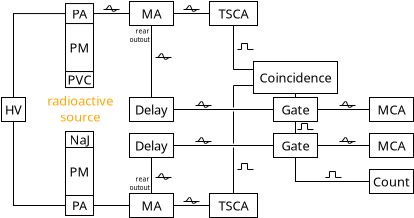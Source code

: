 <?xml version="1.0" encoding="UTF-8"?>
<dia:diagram xmlns:dia="http://www.lysator.liu.se/~alla/dia/">
  <dia:layer name="Background" visible="true" active="true">
    <dia:object type="Standard - Text" version="1" id="O0">
      <dia:attribute name="obj_pos">
        <dia:point val="29.2,8.7"/>
      </dia:attribute>
      <dia:attribute name="obj_bb">
        <dia:rectangle val="29.2,8.105;29.2,8.852"/>
      </dia:attribute>
      <dia:attribute name="text">
        <dia:composite type="text">
          <dia:attribute name="string">
            <dia:string>##</dia:string>
          </dia:attribute>
          <dia:attribute name="font">
            <dia:font family="sans" style="0" name="Helvetica"/>
          </dia:attribute>
          <dia:attribute name="height">
            <dia:real val="0.8"/>
          </dia:attribute>
          <dia:attribute name="pos">
            <dia:point val="29.2,8.7"/>
          </dia:attribute>
          <dia:attribute name="color">
            <dia:color val="#000000"/>
          </dia:attribute>
          <dia:attribute name="alignment">
            <dia:enum val="0"/>
          </dia:attribute>
        </dia:composite>
      </dia:attribute>
      <dia:attribute name="valign">
        <dia:enum val="3"/>
      </dia:attribute>
    </dia:object>
    <dia:object type="Standard - Text" version="1" id="O1">
      <dia:attribute name="obj_pos">
        <dia:point val="28.541,6.806"/>
      </dia:attribute>
      <dia:attribute name="obj_bb">
        <dia:rectangle val="26.751,6.211;30.331,7.758"/>
      </dia:attribute>
      <dia:attribute name="text">
        <dia:composite type="text">
          <dia:attribute name="string">
            <dia:string>#radioactive
source#</dia:string>
          </dia:attribute>
          <dia:attribute name="font">
            <dia:font family="sans" style="0" name="Helvetica"/>
          </dia:attribute>
          <dia:attribute name="height">
            <dia:real val="0.8"/>
          </dia:attribute>
          <dia:attribute name="pos">
            <dia:point val="28.541,6.806"/>
          </dia:attribute>
          <dia:attribute name="color">
            <dia:color val="#ffa500"/>
          </dia:attribute>
          <dia:attribute name="alignment">
            <dia:enum val="1"/>
          </dia:attribute>
        </dia:composite>
      </dia:attribute>
      <dia:attribute name="valign">
        <dia:enum val="3"/>
      </dia:attribute>
    </dia:object>
    <dia:group>
      <dia:object type="Standard - Box" version="0" id="O2">
        <dia:attribute name="obj_pos">
          <dia:point val="27.8,1.703"/>
        </dia:attribute>
        <dia:attribute name="obj_bb">
          <dia:rectangle val="27.775,1.678;29.225,2.728"/>
        </dia:attribute>
        <dia:attribute name="elem_corner">
          <dia:point val="27.8,1.703"/>
        </dia:attribute>
        <dia:attribute name="elem_width">
          <dia:real val="1.4"/>
        </dia:attribute>
        <dia:attribute name="elem_height">
          <dia:real val="1"/>
        </dia:attribute>
        <dia:attribute name="border_width">
          <dia:real val="0.05"/>
        </dia:attribute>
        <dia:attribute name="show_background">
          <dia:boolean val="true"/>
        </dia:attribute>
      </dia:object>
      <dia:object type="Standard - Box" version="0" id="O3">
        <dia:attribute name="obj_pos">
          <dia:point val="27.8,2.703"/>
        </dia:attribute>
        <dia:attribute name="obj_bb">
          <dia:rectangle val="27.775,2.678;29.225,5.128"/>
        </dia:attribute>
        <dia:attribute name="elem_corner">
          <dia:point val="27.8,2.703"/>
        </dia:attribute>
        <dia:attribute name="elem_width">
          <dia:real val="1.4"/>
        </dia:attribute>
        <dia:attribute name="elem_height">
          <dia:real val="2.4"/>
        </dia:attribute>
        <dia:attribute name="border_width">
          <dia:real val="0.05"/>
        </dia:attribute>
        <dia:attribute name="show_background">
          <dia:boolean val="true"/>
        </dia:attribute>
      </dia:object>
      <dia:object type="Standard - Box" version="0" id="O4">
        <dia:attribute name="obj_pos">
          <dia:point val="27.8,5.103"/>
        </dia:attribute>
        <dia:attribute name="obj_bb">
          <dia:rectangle val="27.775,5.078;29.225,5.928"/>
        </dia:attribute>
        <dia:attribute name="elem_corner">
          <dia:point val="27.8,5.103"/>
        </dia:attribute>
        <dia:attribute name="elem_width">
          <dia:real val="1.4"/>
        </dia:attribute>
        <dia:attribute name="elem_height">
          <dia:real val="0.8"/>
        </dia:attribute>
        <dia:attribute name="border_width">
          <dia:real val="0.05"/>
        </dia:attribute>
        <dia:attribute name="show_background">
          <dia:boolean val="true"/>
        </dia:attribute>
      </dia:object>
      <dia:object type="Standard - Text" version="1" id="O5">
        <dia:attribute name="obj_pos">
          <dia:point val="28.5,2.203"/>
        </dia:attribute>
        <dia:attribute name="obj_bb">
          <dia:rectangle val="28.109,1.829;28.891,2.576"/>
        </dia:attribute>
        <dia:attribute name="text">
          <dia:composite type="text">
            <dia:attribute name="string">
              <dia:string>#PA#</dia:string>
            </dia:attribute>
            <dia:attribute name="font">
              <dia:font family="sans" style="0" name="Helvetica"/>
            </dia:attribute>
            <dia:attribute name="height">
              <dia:real val="0.8"/>
            </dia:attribute>
            <dia:attribute name="pos">
              <dia:point val="28.5,2.424"/>
            </dia:attribute>
            <dia:attribute name="color">
              <dia:color val="#000000"/>
            </dia:attribute>
            <dia:attribute name="alignment">
              <dia:enum val="1"/>
            </dia:attribute>
          </dia:composite>
        </dia:attribute>
        <dia:attribute name="valign">
          <dia:enum val="2"/>
        </dia:attribute>
        <dia:connections>
          <dia:connection handle="0" to="O2" connection="8"/>
        </dia:connections>
      </dia:object>
      <dia:object type="Standard - Text" version="1" id="O6">
        <dia:attribute name="obj_pos">
          <dia:point val="28.5,3.903"/>
        </dia:attribute>
        <dia:attribute name="obj_bb">
          <dia:rectangle val="28.031,3.529;28.969,4.276"/>
        </dia:attribute>
        <dia:attribute name="text">
          <dia:composite type="text">
            <dia:attribute name="string">
              <dia:string>#PM#</dia:string>
            </dia:attribute>
            <dia:attribute name="font">
              <dia:font family="sans" style="0" name="Helvetica"/>
            </dia:attribute>
            <dia:attribute name="height">
              <dia:real val="0.8"/>
            </dia:attribute>
            <dia:attribute name="pos">
              <dia:point val="28.5,4.124"/>
            </dia:attribute>
            <dia:attribute name="color">
              <dia:color val="#000000"/>
            </dia:attribute>
            <dia:attribute name="alignment">
              <dia:enum val="1"/>
            </dia:attribute>
          </dia:composite>
        </dia:attribute>
        <dia:attribute name="valign">
          <dia:enum val="2"/>
        </dia:attribute>
        <dia:connections>
          <dia:connection handle="0" to="O3" connection="8"/>
        </dia:connections>
      </dia:object>
      <dia:object type="Standard - Text" version="1" id="O7">
        <dia:attribute name="obj_pos">
          <dia:point val="28.5,5.503"/>
        </dia:attribute>
        <dia:attribute name="obj_bb">
          <dia:rectangle val="27.865,5.129;29.135,5.876"/>
        </dia:attribute>
        <dia:attribute name="text">
          <dia:composite type="text">
            <dia:attribute name="string">
              <dia:string>#PVC#</dia:string>
            </dia:attribute>
            <dia:attribute name="font">
              <dia:font family="sans" style="0" name="Helvetica"/>
            </dia:attribute>
            <dia:attribute name="height">
              <dia:real val="0.8"/>
            </dia:attribute>
            <dia:attribute name="pos">
              <dia:point val="28.5,5.724"/>
            </dia:attribute>
            <dia:attribute name="color">
              <dia:color val="#000000"/>
            </dia:attribute>
            <dia:attribute name="alignment">
              <dia:enum val="1"/>
            </dia:attribute>
          </dia:composite>
        </dia:attribute>
        <dia:attribute name="valign">
          <dia:enum val="2"/>
        </dia:attribute>
        <dia:connections>
          <dia:connection handle="0" to="O4" connection="8"/>
        </dia:connections>
      </dia:object>
    </dia:group>
    <dia:group>
      <dia:object type="Standard - Box" version="0" id="O8">
        <dia:attribute name="obj_pos">
          <dia:point val="27.8,11.3"/>
        </dia:attribute>
        <dia:attribute name="obj_bb">
          <dia:rectangle val="27.775,11.275;29.225,12.325"/>
        </dia:attribute>
        <dia:attribute name="elem_corner">
          <dia:point val="27.8,11.3"/>
        </dia:attribute>
        <dia:attribute name="elem_width">
          <dia:real val="1.4"/>
        </dia:attribute>
        <dia:attribute name="elem_height">
          <dia:real val="1"/>
        </dia:attribute>
        <dia:attribute name="border_width">
          <dia:real val="0.05"/>
        </dia:attribute>
        <dia:attribute name="show_background">
          <dia:boolean val="true"/>
        </dia:attribute>
      </dia:object>
      <dia:object type="Standard - Box" version="0" id="O9">
        <dia:attribute name="obj_pos">
          <dia:point val="27.8,8.9"/>
        </dia:attribute>
        <dia:attribute name="obj_bb">
          <dia:rectangle val="27.775,8.875;29.225,11.325"/>
        </dia:attribute>
        <dia:attribute name="elem_corner">
          <dia:point val="27.8,8.9"/>
        </dia:attribute>
        <dia:attribute name="elem_width">
          <dia:real val="1.4"/>
        </dia:attribute>
        <dia:attribute name="elem_height">
          <dia:real val="2.4"/>
        </dia:attribute>
        <dia:attribute name="border_width">
          <dia:real val="0.05"/>
        </dia:attribute>
        <dia:attribute name="show_background">
          <dia:boolean val="true"/>
        </dia:attribute>
      </dia:object>
      <dia:object type="Standard - Box" version="0" id="O10">
        <dia:attribute name="obj_pos">
          <dia:point val="27.8,8.1"/>
        </dia:attribute>
        <dia:attribute name="obj_bb">
          <dia:rectangle val="27.775,8.075;29.225,8.925"/>
        </dia:attribute>
        <dia:attribute name="elem_corner">
          <dia:point val="27.8,8.1"/>
        </dia:attribute>
        <dia:attribute name="elem_width">
          <dia:real val="1.4"/>
        </dia:attribute>
        <dia:attribute name="elem_height">
          <dia:real val="0.8"/>
        </dia:attribute>
        <dia:attribute name="border_width">
          <dia:real val="0.05"/>
        </dia:attribute>
        <dia:attribute name="show_background">
          <dia:boolean val="true"/>
        </dia:attribute>
      </dia:object>
      <dia:object type="Standard - Text" version="1" id="O11">
        <dia:attribute name="obj_pos">
          <dia:point val="28.5,11.8"/>
        </dia:attribute>
        <dia:attribute name="obj_bb">
          <dia:rectangle val="28.109,11.426;28.891,12.174"/>
        </dia:attribute>
        <dia:attribute name="text">
          <dia:composite type="text">
            <dia:attribute name="string">
              <dia:string>#PA#</dia:string>
            </dia:attribute>
            <dia:attribute name="font">
              <dia:font family="sans" style="0" name="Helvetica"/>
            </dia:attribute>
            <dia:attribute name="height">
              <dia:real val="0.8"/>
            </dia:attribute>
            <dia:attribute name="pos">
              <dia:point val="28.5,12.021"/>
            </dia:attribute>
            <dia:attribute name="color">
              <dia:color val="#000000"/>
            </dia:attribute>
            <dia:attribute name="alignment">
              <dia:enum val="1"/>
            </dia:attribute>
          </dia:composite>
        </dia:attribute>
        <dia:attribute name="valign">
          <dia:enum val="2"/>
        </dia:attribute>
        <dia:connections>
          <dia:connection handle="0" to="O8" connection="8"/>
        </dia:connections>
      </dia:object>
      <dia:object type="Standard - Text" version="1" id="O12">
        <dia:attribute name="obj_pos">
          <dia:point val="28.5,10.1"/>
        </dia:attribute>
        <dia:attribute name="obj_bb">
          <dia:rectangle val="28.031,9.726;28.969,10.474"/>
        </dia:attribute>
        <dia:attribute name="text">
          <dia:composite type="text">
            <dia:attribute name="string">
              <dia:string>#PM#</dia:string>
            </dia:attribute>
            <dia:attribute name="font">
              <dia:font family="sans" style="0" name="Helvetica"/>
            </dia:attribute>
            <dia:attribute name="height">
              <dia:real val="0.8"/>
            </dia:attribute>
            <dia:attribute name="pos">
              <dia:point val="28.5,10.321"/>
            </dia:attribute>
            <dia:attribute name="color">
              <dia:color val="#000000"/>
            </dia:attribute>
            <dia:attribute name="alignment">
              <dia:enum val="1"/>
            </dia:attribute>
          </dia:composite>
        </dia:attribute>
        <dia:attribute name="valign">
          <dia:enum val="2"/>
        </dia:attribute>
        <dia:connections>
          <dia:connection handle="0" to="O9" connection="8"/>
        </dia:connections>
      </dia:object>
      <dia:object type="Standard - Text" version="1" id="O13">
        <dia:attribute name="obj_pos">
          <dia:point val="28.5,8.5"/>
        </dia:attribute>
        <dia:attribute name="obj_bb">
          <dia:rectangle val="27.969,8.126;29.031,8.874"/>
        </dia:attribute>
        <dia:attribute name="text">
          <dia:composite type="text">
            <dia:attribute name="string">
              <dia:string>#NaJ#</dia:string>
            </dia:attribute>
            <dia:attribute name="font">
              <dia:font family="sans" style="0" name="Helvetica"/>
            </dia:attribute>
            <dia:attribute name="height">
              <dia:real val="0.8"/>
            </dia:attribute>
            <dia:attribute name="pos">
              <dia:point val="28.5,8.721"/>
            </dia:attribute>
            <dia:attribute name="color">
              <dia:color val="#000000"/>
            </dia:attribute>
            <dia:attribute name="alignment">
              <dia:enum val="1"/>
            </dia:attribute>
          </dia:composite>
        </dia:attribute>
        <dia:attribute name="valign">
          <dia:enum val="2"/>
        </dia:attribute>
        <dia:connections>
          <dia:connection handle="0" to="O10" connection="8"/>
        </dia:connections>
      </dia:object>
    </dia:group>
    <dia:group>
      <dia:object type="Standard - Box" version="0" id="O14">
        <dia:attribute name="obj_pos">
          <dia:point val="31,1.6"/>
        </dia:attribute>
        <dia:attribute name="obj_bb">
          <dia:rectangle val="30.975,1.575;33.225,2.825"/>
        </dia:attribute>
        <dia:attribute name="elem_corner">
          <dia:point val="31,1.6"/>
        </dia:attribute>
        <dia:attribute name="elem_width">
          <dia:real val="2.2"/>
        </dia:attribute>
        <dia:attribute name="elem_height">
          <dia:real val="1.2"/>
        </dia:attribute>
        <dia:attribute name="border_width">
          <dia:real val="0.05"/>
        </dia:attribute>
        <dia:attribute name="show_background">
          <dia:boolean val="true"/>
        </dia:attribute>
      </dia:object>
      <dia:object type="Standard - Text" version="1" id="O15">
        <dia:attribute name="obj_pos">
          <dia:point val="32.1,2.2"/>
        </dia:attribute>
        <dia:attribute name="obj_bb">
          <dia:rectangle val="31.605,1.826;32.595,2.574"/>
        </dia:attribute>
        <dia:attribute name="text">
          <dia:composite type="text">
            <dia:attribute name="string">
              <dia:string>#MA#</dia:string>
            </dia:attribute>
            <dia:attribute name="font">
              <dia:font family="sans" style="0" name="Helvetica"/>
            </dia:attribute>
            <dia:attribute name="height">
              <dia:real val="0.8"/>
            </dia:attribute>
            <dia:attribute name="pos">
              <dia:point val="32.1,2.421"/>
            </dia:attribute>
            <dia:attribute name="color">
              <dia:color val="#000000"/>
            </dia:attribute>
            <dia:attribute name="alignment">
              <dia:enum val="1"/>
            </dia:attribute>
          </dia:composite>
        </dia:attribute>
        <dia:attribute name="valign">
          <dia:enum val="2"/>
        </dia:attribute>
        <dia:connections>
          <dia:connection handle="0" to="O14" connection="8"/>
        </dia:connections>
      </dia:object>
    </dia:group>
    <dia:object type="Standard - Box" version="0" id="O16">
      <dia:attribute name="obj_pos">
        <dia:point val="35,1.6"/>
      </dia:attribute>
      <dia:attribute name="obj_bb">
        <dia:rectangle val="34.975,1.575;37.425,2.825"/>
      </dia:attribute>
      <dia:attribute name="elem_corner">
        <dia:point val="35,1.6"/>
      </dia:attribute>
      <dia:attribute name="elem_width">
        <dia:real val="2.4"/>
      </dia:attribute>
      <dia:attribute name="elem_height">
        <dia:real val="1.2"/>
      </dia:attribute>
      <dia:attribute name="border_width">
        <dia:real val="0.05"/>
      </dia:attribute>
      <dia:attribute name="show_background">
        <dia:boolean val="true"/>
      </dia:attribute>
    </dia:object>
    <dia:object type="Standard - Text" version="1" id="O17">
      <dia:attribute name="obj_pos">
        <dia:point val="36.2,2.2"/>
      </dia:attribute>
      <dia:attribute name="obj_bb">
        <dia:rectangle val="35.359,1.826;37.041,2.574"/>
      </dia:attribute>
      <dia:attribute name="text">
        <dia:composite type="text">
          <dia:attribute name="string">
            <dia:string>#TSCA#</dia:string>
          </dia:attribute>
          <dia:attribute name="font">
            <dia:font family="sans" style="0" name="Helvetica"/>
          </dia:attribute>
          <dia:attribute name="height">
            <dia:real val="0.8"/>
          </dia:attribute>
          <dia:attribute name="pos">
            <dia:point val="36.2,2.421"/>
          </dia:attribute>
          <dia:attribute name="color">
            <dia:color val="#000000"/>
          </dia:attribute>
          <dia:attribute name="alignment">
            <dia:enum val="1"/>
          </dia:attribute>
        </dia:composite>
      </dia:attribute>
      <dia:attribute name="valign">
        <dia:enum val="2"/>
      </dia:attribute>
      <dia:connections>
        <dia:connection handle="0" to="O16" connection="8"/>
      </dia:connections>
    </dia:object>
    <dia:group>
      <dia:object type="Standard - Box" version="0" id="O18">
        <dia:attribute name="obj_pos">
          <dia:point val="31,6.4"/>
        </dia:attribute>
        <dia:attribute name="obj_bb">
          <dia:rectangle val="30.975,6.375;33.225,7.625"/>
        </dia:attribute>
        <dia:attribute name="elem_corner">
          <dia:point val="31,6.4"/>
        </dia:attribute>
        <dia:attribute name="elem_width">
          <dia:real val="2.2"/>
        </dia:attribute>
        <dia:attribute name="elem_height">
          <dia:real val="1.2"/>
        </dia:attribute>
        <dia:attribute name="border_width">
          <dia:real val="0.05"/>
        </dia:attribute>
        <dia:attribute name="show_background">
          <dia:boolean val="true"/>
        </dia:attribute>
      </dia:object>
      <dia:object type="Standard - Text" version="1" id="O19">
        <dia:attribute name="obj_pos">
          <dia:point val="32.1,7"/>
        </dia:attribute>
        <dia:attribute name="obj_bb">
          <dia:rectangle val="31.181,6.626;33.019,7.374"/>
        </dia:attribute>
        <dia:attribute name="text">
          <dia:composite type="text">
            <dia:attribute name="string">
              <dia:string>#Delay#</dia:string>
            </dia:attribute>
            <dia:attribute name="font">
              <dia:font family="sans" style="0" name="Helvetica"/>
            </dia:attribute>
            <dia:attribute name="height">
              <dia:real val="0.8"/>
            </dia:attribute>
            <dia:attribute name="pos">
              <dia:point val="32.1,7.221"/>
            </dia:attribute>
            <dia:attribute name="color">
              <dia:color val="#000000"/>
            </dia:attribute>
            <dia:attribute name="alignment">
              <dia:enum val="1"/>
            </dia:attribute>
          </dia:composite>
        </dia:attribute>
        <dia:attribute name="valign">
          <dia:enum val="2"/>
        </dia:attribute>
        <dia:connections>
          <dia:connection handle="0" to="O18" connection="8"/>
        </dia:connections>
      </dia:object>
    </dia:group>
    <dia:group>
      <dia:object type="Standard - Box" version="0" id="O20">
        <dia:attribute name="obj_pos">
          <dia:point val="38.2,8.2"/>
        </dia:attribute>
        <dia:attribute name="obj_bb">
          <dia:rectangle val="38.175,8.175;40.425,9.425"/>
        </dia:attribute>
        <dia:attribute name="elem_corner">
          <dia:point val="38.2,8.2"/>
        </dia:attribute>
        <dia:attribute name="elem_width">
          <dia:real val="2.2"/>
        </dia:attribute>
        <dia:attribute name="elem_height">
          <dia:real val="1.2"/>
        </dia:attribute>
        <dia:attribute name="border_width">
          <dia:real val="0.05"/>
        </dia:attribute>
        <dia:attribute name="show_background">
          <dia:boolean val="true"/>
        </dia:attribute>
      </dia:object>
      <dia:object type="Standard - Text" version="1" id="O21">
        <dia:attribute name="obj_pos">
          <dia:point val="39.3,8.8"/>
        </dia:attribute>
        <dia:attribute name="obj_bb">
          <dia:rectangle val="38.534,8.426;40.066,9.174"/>
        </dia:attribute>
        <dia:attribute name="text">
          <dia:composite type="text">
            <dia:attribute name="string">
              <dia:string>#Gate#</dia:string>
            </dia:attribute>
            <dia:attribute name="font">
              <dia:font family="sans" style="0" name="Helvetica"/>
            </dia:attribute>
            <dia:attribute name="height">
              <dia:real val="0.8"/>
            </dia:attribute>
            <dia:attribute name="pos">
              <dia:point val="39.3,9.021"/>
            </dia:attribute>
            <dia:attribute name="color">
              <dia:color val="#000000"/>
            </dia:attribute>
            <dia:attribute name="alignment">
              <dia:enum val="1"/>
            </dia:attribute>
          </dia:composite>
        </dia:attribute>
        <dia:attribute name="valign">
          <dia:enum val="2"/>
        </dia:attribute>
        <dia:connections>
          <dia:connection handle="0" to="O20" connection="8"/>
        </dia:connections>
      </dia:object>
    </dia:group>
    <dia:group>
      <dia:object type="Standard - Box" version="0" id="O22">
        <dia:attribute name="obj_pos">
          <dia:point val="43,6.4"/>
        </dia:attribute>
        <dia:attribute name="obj_bb">
          <dia:rectangle val="42.975,6.375;45.225,7.625"/>
        </dia:attribute>
        <dia:attribute name="elem_corner">
          <dia:point val="43,6.4"/>
        </dia:attribute>
        <dia:attribute name="elem_width">
          <dia:real val="2.2"/>
        </dia:attribute>
        <dia:attribute name="elem_height">
          <dia:real val="1.2"/>
        </dia:attribute>
        <dia:attribute name="border_width">
          <dia:real val="0.05"/>
        </dia:attribute>
        <dia:attribute name="show_background">
          <dia:boolean val="true"/>
        </dia:attribute>
      </dia:object>
      <dia:object type="Standard - Text" version="1" id="O23">
        <dia:attribute name="obj_pos">
          <dia:point val="44.1,7"/>
        </dia:attribute>
        <dia:attribute name="obj_bb">
          <dia:rectangle val="43.381,6.626;44.819,7.374"/>
        </dia:attribute>
        <dia:attribute name="text">
          <dia:composite type="text">
            <dia:attribute name="string">
              <dia:string>#MCA#</dia:string>
            </dia:attribute>
            <dia:attribute name="font">
              <dia:font family="sans" style="0" name="Helvetica"/>
            </dia:attribute>
            <dia:attribute name="height">
              <dia:real val="0.8"/>
            </dia:attribute>
            <dia:attribute name="pos">
              <dia:point val="44.1,7.221"/>
            </dia:attribute>
            <dia:attribute name="color">
              <dia:color val="#000000"/>
            </dia:attribute>
            <dia:attribute name="alignment">
              <dia:enum val="1"/>
            </dia:attribute>
          </dia:composite>
        </dia:attribute>
        <dia:attribute name="valign">
          <dia:enum val="2"/>
        </dia:attribute>
        <dia:connections>
          <dia:connection handle="0" to="O22" connection="8"/>
        </dia:connections>
      </dia:object>
    </dia:group>
    <dia:group>
      <dia:object type="Standard - Box" version="0" id="O24">
        <dia:attribute name="obj_pos">
          <dia:point val="31,11.2"/>
        </dia:attribute>
        <dia:attribute name="obj_bb">
          <dia:rectangle val="30.975,11.175;33.225,12.425"/>
        </dia:attribute>
        <dia:attribute name="elem_corner">
          <dia:point val="31,11.2"/>
        </dia:attribute>
        <dia:attribute name="elem_width">
          <dia:real val="2.2"/>
        </dia:attribute>
        <dia:attribute name="elem_height">
          <dia:real val="1.2"/>
        </dia:attribute>
        <dia:attribute name="border_width">
          <dia:real val="0.05"/>
        </dia:attribute>
        <dia:attribute name="show_background">
          <dia:boolean val="true"/>
        </dia:attribute>
      </dia:object>
      <dia:object type="Standard - Text" version="1" id="O25">
        <dia:attribute name="obj_pos">
          <dia:point val="32.1,11.8"/>
        </dia:attribute>
        <dia:attribute name="obj_bb">
          <dia:rectangle val="31.605,11.426;32.595,12.174"/>
        </dia:attribute>
        <dia:attribute name="text">
          <dia:composite type="text">
            <dia:attribute name="string">
              <dia:string>#MA#</dia:string>
            </dia:attribute>
            <dia:attribute name="font">
              <dia:font family="sans" style="0" name="Helvetica"/>
            </dia:attribute>
            <dia:attribute name="height">
              <dia:real val="0.8"/>
            </dia:attribute>
            <dia:attribute name="pos">
              <dia:point val="32.1,12.021"/>
            </dia:attribute>
            <dia:attribute name="color">
              <dia:color val="#000000"/>
            </dia:attribute>
            <dia:attribute name="alignment">
              <dia:enum val="1"/>
            </dia:attribute>
          </dia:composite>
        </dia:attribute>
        <dia:attribute name="valign">
          <dia:enum val="2"/>
        </dia:attribute>
        <dia:connections>
          <dia:connection handle="0" to="O24" connection="8"/>
        </dia:connections>
      </dia:object>
    </dia:group>
    <dia:object type="Standard - Box" version="0" id="O26">
      <dia:attribute name="obj_pos">
        <dia:point val="35,11.2"/>
      </dia:attribute>
      <dia:attribute name="obj_bb">
        <dia:rectangle val="34.975,11.175;37.425,12.425"/>
      </dia:attribute>
      <dia:attribute name="elem_corner">
        <dia:point val="35,11.2"/>
      </dia:attribute>
      <dia:attribute name="elem_width">
        <dia:real val="2.4"/>
      </dia:attribute>
      <dia:attribute name="elem_height">
        <dia:real val="1.2"/>
      </dia:attribute>
      <dia:attribute name="border_width">
        <dia:real val="0.05"/>
      </dia:attribute>
      <dia:attribute name="show_background">
        <dia:boolean val="true"/>
      </dia:attribute>
    </dia:object>
    <dia:object type="Standard - Text" version="1" id="O27">
      <dia:attribute name="obj_pos">
        <dia:point val="36.2,11.8"/>
      </dia:attribute>
      <dia:attribute name="obj_bb">
        <dia:rectangle val="35.359,11.426;37.041,12.174"/>
      </dia:attribute>
      <dia:attribute name="text">
        <dia:composite type="text">
          <dia:attribute name="string">
            <dia:string>#TSCA#</dia:string>
          </dia:attribute>
          <dia:attribute name="font">
            <dia:font family="sans" style="0" name="Helvetica"/>
          </dia:attribute>
          <dia:attribute name="height">
            <dia:real val="0.8"/>
          </dia:attribute>
          <dia:attribute name="pos">
            <dia:point val="36.2,12.021"/>
          </dia:attribute>
          <dia:attribute name="color">
            <dia:color val="#000000"/>
          </dia:attribute>
          <dia:attribute name="alignment">
            <dia:enum val="1"/>
          </dia:attribute>
        </dia:composite>
      </dia:attribute>
      <dia:attribute name="valign">
        <dia:enum val="2"/>
      </dia:attribute>
      <dia:connections>
        <dia:connection handle="0" to="O26" connection="8"/>
      </dia:connections>
    </dia:object>
    <dia:group>
      <dia:object type="Standard - Box" version="0" id="O28">
        <dia:attribute name="obj_pos">
          <dia:point val="31,8.2"/>
        </dia:attribute>
        <dia:attribute name="obj_bb">
          <dia:rectangle val="30.975,8.175;33.225,9.425"/>
        </dia:attribute>
        <dia:attribute name="elem_corner">
          <dia:point val="31,8.2"/>
        </dia:attribute>
        <dia:attribute name="elem_width">
          <dia:real val="2.2"/>
        </dia:attribute>
        <dia:attribute name="elem_height">
          <dia:real val="1.2"/>
        </dia:attribute>
        <dia:attribute name="border_width">
          <dia:real val="0.05"/>
        </dia:attribute>
        <dia:attribute name="show_background">
          <dia:boolean val="true"/>
        </dia:attribute>
      </dia:object>
      <dia:object type="Standard - Text" version="1" id="O29">
        <dia:attribute name="obj_pos">
          <dia:point val="32.1,8.8"/>
        </dia:attribute>
        <dia:attribute name="obj_bb">
          <dia:rectangle val="31.181,8.426;33.019,9.174"/>
        </dia:attribute>
        <dia:attribute name="text">
          <dia:composite type="text">
            <dia:attribute name="string">
              <dia:string>#Delay#</dia:string>
            </dia:attribute>
            <dia:attribute name="font">
              <dia:font family="sans" style="0" name="Helvetica"/>
            </dia:attribute>
            <dia:attribute name="height">
              <dia:real val="0.8"/>
            </dia:attribute>
            <dia:attribute name="pos">
              <dia:point val="32.1,9.021"/>
            </dia:attribute>
            <dia:attribute name="color">
              <dia:color val="#000000"/>
            </dia:attribute>
            <dia:attribute name="alignment">
              <dia:enum val="1"/>
            </dia:attribute>
          </dia:composite>
        </dia:attribute>
        <dia:attribute name="valign">
          <dia:enum val="2"/>
        </dia:attribute>
        <dia:connections>
          <dia:connection handle="0" to="O28" connection="8"/>
        </dia:connections>
      </dia:object>
    </dia:group>
    <dia:group>
      <dia:object type="Standard - Box" version="0" id="O30">
        <dia:attribute name="obj_pos">
          <dia:point val="38.2,6.4"/>
        </dia:attribute>
        <dia:attribute name="obj_bb">
          <dia:rectangle val="38.175,6.375;40.425,7.625"/>
        </dia:attribute>
        <dia:attribute name="elem_corner">
          <dia:point val="38.2,6.4"/>
        </dia:attribute>
        <dia:attribute name="elem_width">
          <dia:real val="2.2"/>
        </dia:attribute>
        <dia:attribute name="elem_height">
          <dia:real val="1.2"/>
        </dia:attribute>
        <dia:attribute name="border_width">
          <dia:real val="0.05"/>
        </dia:attribute>
        <dia:attribute name="show_background">
          <dia:boolean val="true"/>
        </dia:attribute>
      </dia:object>
      <dia:object type="Standard - Text" version="1" id="O31">
        <dia:attribute name="obj_pos">
          <dia:point val="39.3,7"/>
        </dia:attribute>
        <dia:attribute name="obj_bb">
          <dia:rectangle val="38.534,6.626;40.066,7.374"/>
        </dia:attribute>
        <dia:attribute name="text">
          <dia:composite type="text">
            <dia:attribute name="string">
              <dia:string>#Gate#</dia:string>
            </dia:attribute>
            <dia:attribute name="font">
              <dia:font family="sans" style="0" name="Helvetica"/>
            </dia:attribute>
            <dia:attribute name="height">
              <dia:real val="0.8"/>
            </dia:attribute>
            <dia:attribute name="pos">
              <dia:point val="39.3,7.221"/>
            </dia:attribute>
            <dia:attribute name="color">
              <dia:color val="#000000"/>
            </dia:attribute>
            <dia:attribute name="alignment">
              <dia:enum val="1"/>
            </dia:attribute>
          </dia:composite>
        </dia:attribute>
        <dia:attribute name="valign">
          <dia:enum val="2"/>
        </dia:attribute>
        <dia:connections>
          <dia:connection handle="0" to="O30" connection="8"/>
        </dia:connections>
      </dia:object>
    </dia:group>
    <dia:group>
      <dia:object type="Standard - Box" version="0" id="O32">
        <dia:attribute name="obj_pos">
          <dia:point val="43,8.2"/>
        </dia:attribute>
        <dia:attribute name="obj_bb">
          <dia:rectangle val="42.975,8.175;45.225,9.425"/>
        </dia:attribute>
        <dia:attribute name="elem_corner">
          <dia:point val="43,8.2"/>
        </dia:attribute>
        <dia:attribute name="elem_width">
          <dia:real val="2.2"/>
        </dia:attribute>
        <dia:attribute name="elem_height">
          <dia:real val="1.2"/>
        </dia:attribute>
        <dia:attribute name="border_width">
          <dia:real val="0.05"/>
        </dia:attribute>
        <dia:attribute name="show_background">
          <dia:boolean val="true"/>
        </dia:attribute>
      </dia:object>
      <dia:object type="Standard - Text" version="1" id="O33">
        <dia:attribute name="obj_pos">
          <dia:point val="44.1,8.8"/>
        </dia:attribute>
        <dia:attribute name="obj_bb">
          <dia:rectangle val="43.381,8.426;44.819,9.174"/>
        </dia:attribute>
        <dia:attribute name="text">
          <dia:composite type="text">
            <dia:attribute name="string">
              <dia:string>#MCA#</dia:string>
            </dia:attribute>
            <dia:attribute name="font">
              <dia:font family="sans" style="0" name="Helvetica"/>
            </dia:attribute>
            <dia:attribute name="height">
              <dia:real val="0.8"/>
            </dia:attribute>
            <dia:attribute name="pos">
              <dia:point val="44.1,9.021"/>
            </dia:attribute>
            <dia:attribute name="color">
              <dia:color val="#000000"/>
            </dia:attribute>
            <dia:attribute name="alignment">
              <dia:enum val="1"/>
            </dia:attribute>
          </dia:composite>
        </dia:attribute>
        <dia:attribute name="valign">
          <dia:enum val="2"/>
        </dia:attribute>
        <dia:connections>
          <dia:connection handle="0" to="O32" connection="8"/>
        </dia:connections>
      </dia:object>
    </dia:group>
    <dia:group>
      <dia:object type="Standard - Box" version="0" id="O34">
        <dia:attribute name="obj_pos">
          <dia:point val="24.6,6.4"/>
        </dia:attribute>
        <dia:attribute name="obj_bb">
          <dia:rectangle val="24.575,6.375;25.825,7.625"/>
        </dia:attribute>
        <dia:attribute name="elem_corner">
          <dia:point val="24.6,6.4"/>
        </dia:attribute>
        <dia:attribute name="elem_width">
          <dia:real val="1.2"/>
        </dia:attribute>
        <dia:attribute name="elem_height">
          <dia:real val="1.2"/>
        </dia:attribute>
        <dia:attribute name="border_width">
          <dia:real val="0.05"/>
        </dia:attribute>
        <dia:attribute name="show_background">
          <dia:boolean val="true"/>
        </dia:attribute>
      </dia:object>
      <dia:object type="Standard - Text" version="1" id="O35">
        <dia:attribute name="obj_pos">
          <dia:point val="25.2,7"/>
        </dia:attribute>
        <dia:attribute name="obj_bb">
          <dia:rectangle val="24.74,6.626;25.66,7.374"/>
        </dia:attribute>
        <dia:attribute name="text">
          <dia:composite type="text">
            <dia:attribute name="string">
              <dia:string>#HV#</dia:string>
            </dia:attribute>
            <dia:attribute name="font">
              <dia:font family="sans" style="0" name="Helvetica"/>
            </dia:attribute>
            <dia:attribute name="height">
              <dia:real val="0.8"/>
            </dia:attribute>
            <dia:attribute name="pos">
              <dia:point val="25.2,7.221"/>
            </dia:attribute>
            <dia:attribute name="color">
              <dia:color val="#000000"/>
            </dia:attribute>
            <dia:attribute name="alignment">
              <dia:enum val="1"/>
            </dia:attribute>
          </dia:composite>
        </dia:attribute>
        <dia:attribute name="valign">
          <dia:enum val="2"/>
        </dia:attribute>
        <dia:connections>
          <dia:connection handle="0" to="O34" connection="8"/>
        </dia:connections>
      </dia:object>
    </dia:group>
    <dia:group>
      <dia:object type="Standard - Box" version="0" id="O36">
        <dia:attribute name="obj_pos">
          <dia:point val="37.2,4.6"/>
        </dia:attribute>
        <dia:attribute name="obj_bb">
          <dia:rectangle val="37.175,4.575;41.425,6.225"/>
        </dia:attribute>
        <dia:attribute name="elem_corner">
          <dia:point val="37.2,4.6"/>
        </dia:attribute>
        <dia:attribute name="elem_width">
          <dia:real val="4.2"/>
        </dia:attribute>
        <dia:attribute name="elem_height">
          <dia:real val="1.6"/>
        </dia:attribute>
        <dia:attribute name="border_width">
          <dia:real val="0.05"/>
        </dia:attribute>
        <dia:attribute name="show_background">
          <dia:boolean val="true"/>
        </dia:attribute>
      </dia:object>
      <dia:object type="Standard - Text" version="1" id="O37">
        <dia:attribute name="obj_pos">
          <dia:point val="39.3,5.4"/>
        </dia:attribute>
        <dia:attribute name="obj_bb">
          <dia:rectangle val="37.346,5.026;41.254,5.774"/>
        </dia:attribute>
        <dia:attribute name="text">
          <dia:composite type="text">
            <dia:attribute name="string">
              <dia:string>#Coincidence#</dia:string>
            </dia:attribute>
            <dia:attribute name="font">
              <dia:font family="sans" style="0" name="Helvetica"/>
            </dia:attribute>
            <dia:attribute name="height">
              <dia:real val="0.8"/>
            </dia:attribute>
            <dia:attribute name="pos">
              <dia:point val="39.3,5.621"/>
            </dia:attribute>
            <dia:attribute name="color">
              <dia:color val="#000000"/>
            </dia:attribute>
            <dia:attribute name="alignment">
              <dia:enum val="1"/>
            </dia:attribute>
          </dia:composite>
        </dia:attribute>
        <dia:attribute name="valign">
          <dia:enum val="2"/>
        </dia:attribute>
        <dia:connections>
          <dia:connection handle="0" to="O36" connection="8"/>
        </dia:connections>
      </dia:object>
      <dia:object type="Standard - Text" version="1" id="O38">
        <dia:attribute name="obj_pos">
          <dia:point val="38.6,5.2"/>
        </dia:attribute>
        <dia:attribute name="obj_bb">
          <dia:rectangle val="38.6,4.605;38.6,5.353"/>
        </dia:attribute>
        <dia:attribute name="text">
          <dia:composite type="text">
            <dia:attribute name="string">
              <dia:string>##</dia:string>
            </dia:attribute>
            <dia:attribute name="font">
              <dia:font family="sans" style="0" name="Helvetica"/>
            </dia:attribute>
            <dia:attribute name="height">
              <dia:real val="0.8"/>
            </dia:attribute>
            <dia:attribute name="pos">
              <dia:point val="38.6,5.2"/>
            </dia:attribute>
            <dia:attribute name="color">
              <dia:color val="#000000"/>
            </dia:attribute>
            <dia:attribute name="alignment">
              <dia:enum val="0"/>
            </dia:attribute>
          </dia:composite>
        </dia:attribute>
        <dia:attribute name="valign">
          <dia:enum val="3"/>
        </dia:attribute>
      </dia:object>
    </dia:group>
    <dia:object type="Standard - ZigZagLine" version="1" id="O39">
      <dia:attribute name="obj_pos">
        <dia:point val="25.2,6.4"/>
      </dia:attribute>
      <dia:attribute name="obj_bb">
        <dia:rectangle val="25.175,2.178;27.825,6.425"/>
      </dia:attribute>
      <dia:attribute name="orth_points">
        <dia:point val="25.2,6.4"/>
        <dia:point val="25.2,2.203"/>
        <dia:point val="27.8,2.203"/>
      </dia:attribute>
      <dia:attribute name="orth_orient">
        <dia:enum val="1"/>
        <dia:enum val="0"/>
      </dia:attribute>
      <dia:attribute name="autorouting">
        <dia:boolean val="true"/>
      </dia:attribute>
      <dia:attribute name="line_width">
        <dia:real val="0.05"/>
      </dia:attribute>
      <dia:connections>
        <dia:connection handle="0" to="O34" connection="1"/>
        <dia:connection handle="1" to="O2" connection="3"/>
      </dia:connections>
    </dia:object>
    <dia:object type="Standard - ZigZagLine" version="1" id="O40">
      <dia:attribute name="obj_pos">
        <dia:point val="25.2,7.6"/>
      </dia:attribute>
      <dia:attribute name="obj_bb">
        <dia:rectangle val="25.175,7.575;27.825,11.825"/>
      </dia:attribute>
      <dia:attribute name="orth_points">
        <dia:point val="25.2,7.6"/>
        <dia:point val="25.2,11.8"/>
        <dia:point val="27.8,11.8"/>
      </dia:attribute>
      <dia:attribute name="orth_orient">
        <dia:enum val="1"/>
        <dia:enum val="0"/>
      </dia:attribute>
      <dia:attribute name="autorouting">
        <dia:boolean val="true"/>
      </dia:attribute>
      <dia:attribute name="line_width">
        <dia:real val="0.05"/>
      </dia:attribute>
      <dia:connections>
        <dia:connection handle="0" to="O34" connection="6"/>
        <dia:connection handle="1" to="O8" connection="3"/>
      </dia:connections>
    </dia:object>
    <dia:object type="Standard - Line" version="0" id="O41">
      <dia:attribute name="obj_pos">
        <dia:point val="39.3,6.2"/>
      </dia:attribute>
      <dia:attribute name="obj_bb">
        <dia:rectangle val="39.275,6.175;39.325,6.425"/>
      </dia:attribute>
      <dia:attribute name="conn_endpoints">
        <dia:point val="39.3,6.2"/>
        <dia:point val="39.3,6.4"/>
      </dia:attribute>
      <dia:attribute name="numcp">
        <dia:int val="1"/>
      </dia:attribute>
      <dia:attribute name="line_width">
        <dia:real val="0.05"/>
      </dia:attribute>
      <dia:connections>
        <dia:connection handle="0" to="O36" connection="6"/>
        <dia:connection handle="1" to="O30" connection="1"/>
      </dia:connections>
    </dia:object>
    <dia:object type="Standard - Line" version="0" id="O42">
      <dia:attribute name="obj_pos">
        <dia:point val="39.3,7.6"/>
      </dia:attribute>
      <dia:attribute name="obj_bb">
        <dia:rectangle val="39.275,7.575;39.325,8.225"/>
      </dia:attribute>
      <dia:attribute name="conn_endpoints">
        <dia:point val="39.3,7.6"/>
        <dia:point val="39.3,8.2"/>
      </dia:attribute>
      <dia:attribute name="numcp">
        <dia:int val="1"/>
      </dia:attribute>
      <dia:attribute name="line_width">
        <dia:real val="0.05"/>
      </dia:attribute>
      <dia:connections>
        <dia:connection handle="0" to="O30" connection="6"/>
        <dia:connection handle="1" to="O20" connection="1"/>
      </dia:connections>
    </dia:object>
    <dia:object type="Standard - ZigZagLine" version="1" id="O43">
      <dia:attribute name="obj_pos">
        <dia:point val="33.2,2.2"/>
      </dia:attribute>
      <dia:attribute name="obj_bb">
        <dia:rectangle val="33.175,2.175;35.025,2.225"/>
      </dia:attribute>
      <dia:attribute name="orth_points">
        <dia:point val="33.2,2.2"/>
        <dia:point val="33.225,2.2"/>
        <dia:point val="34.975,2.2"/>
        <dia:point val="35,2.2"/>
      </dia:attribute>
      <dia:attribute name="orth_orient">
        <dia:enum val="0"/>
        <dia:enum val="1"/>
        <dia:enum val="0"/>
      </dia:attribute>
      <dia:attribute name="autorouting">
        <dia:boolean val="true"/>
      </dia:attribute>
      <dia:attribute name="line_width">
        <dia:real val="0.05"/>
      </dia:attribute>
      <dia:connections>
        <dia:connection handle="0" to="O14" connection="4"/>
        <dia:connection handle="1" to="O16" connection="3"/>
      </dia:connections>
    </dia:object>
    <dia:object type="Standard - Line" version="0" id="O44">
      <dia:attribute name="obj_pos">
        <dia:point val="36.2,11.175"/>
      </dia:attribute>
      <dia:attribute name="obj_bb">
        <dia:rectangle val="36.175,8.875;36.225,11.2"/>
      </dia:attribute>
      <dia:attribute name="conn_endpoints">
        <dia:point val="36.2,11.175"/>
        <dia:point val="36.2,8.9"/>
      </dia:attribute>
      <dia:attribute name="numcp">
        <dia:int val="1"/>
      </dia:attribute>
      <dia:attribute name="line_width">
        <dia:real val="0.05"/>
      </dia:attribute>
      <dia:connections>
        <dia:connection handle="0" to="O26" connection="8"/>
      </dia:connections>
    </dia:object>
    <dia:object type="Standard - Line" version="0" id="O45">
      <dia:attribute name="obj_pos">
        <dia:point val="36.2,2.8"/>
      </dia:attribute>
      <dia:attribute name="obj_bb">
        <dia:rectangle val="36.175,2.775;36.225,5.025"/>
      </dia:attribute>
      <dia:attribute name="conn_endpoints">
        <dia:point val="36.2,2.8"/>
        <dia:point val="36.2,5"/>
      </dia:attribute>
      <dia:attribute name="numcp">
        <dia:int val="1"/>
      </dia:attribute>
      <dia:attribute name="line_width">
        <dia:real val="0.05"/>
      </dia:attribute>
      <dia:connections>
        <dia:connection handle="0" to="O16" connection="6"/>
      </dia:connections>
    </dia:object>
    <dia:object type="Standard - Line" version="0" id="O46">
      <dia:attribute name="obj_pos">
        <dia:point val="36.211,5.8"/>
      </dia:attribute>
      <dia:attribute name="obj_bb">
        <dia:rectangle val="36.186,5.775;37.236,5.825"/>
      </dia:attribute>
      <dia:attribute name="conn_endpoints">
        <dia:point val="36.211,5.8"/>
        <dia:point val="37.211,5.8"/>
      </dia:attribute>
      <dia:attribute name="numcp">
        <dia:int val="1"/>
      </dia:attribute>
      <dia:attribute name="line_width">
        <dia:real val="0.05"/>
      </dia:attribute>
    </dia:object>
    <dia:object type="Standard - Line" version="0" id="O47">
      <dia:attribute name="obj_pos">
        <dia:point val="36.194,5"/>
      </dia:attribute>
      <dia:attribute name="obj_bb">
        <dia:rectangle val="36.169,4.975;37.219,5.025"/>
      </dia:attribute>
      <dia:attribute name="conn_endpoints">
        <dia:point val="36.194,5"/>
        <dia:point val="37.194,5"/>
      </dia:attribute>
      <dia:attribute name="numcp">
        <dia:int val="1"/>
      </dia:attribute>
      <dia:attribute name="line_width">
        <dia:real val="0.05"/>
      </dia:attribute>
    </dia:object>
    <dia:object type="Standard - ZigZagLine" version="1" id="O48">
      <dia:attribute name="obj_pos">
        <dia:point val="32.1,2.825"/>
      </dia:attribute>
      <dia:attribute name="obj_bb">
        <dia:rectangle val="32.075,2.8;32.125,6.4"/>
      </dia:attribute>
      <dia:attribute name="orth_points">
        <dia:point val="32.1,2.825"/>
        <dia:point val="32.1,2.85"/>
        <dia:point val="32.1,6.35"/>
        <dia:point val="32.1,6.375"/>
      </dia:attribute>
      <dia:attribute name="orth_orient">
        <dia:enum val="1"/>
        <dia:enum val="0"/>
        <dia:enum val="1"/>
      </dia:attribute>
      <dia:attribute name="autorouting">
        <dia:boolean val="true"/>
      </dia:attribute>
      <dia:attribute name="line_width">
        <dia:real val="0.05"/>
      </dia:attribute>
      <dia:connections>
        <dia:connection handle="0" to="O14" connection="8"/>
        <dia:connection handle="1" to="O18" connection="8"/>
      </dia:connections>
    </dia:object>
    <dia:object type="Standard - ZigZagLine" version="1" id="O49">
      <dia:attribute name="obj_pos">
        <dia:point val="32.1,9.4"/>
      </dia:attribute>
      <dia:attribute name="obj_bb">
        <dia:rectangle val="32.075,9.375;32.125,11.225"/>
      </dia:attribute>
      <dia:attribute name="orth_points">
        <dia:point val="32.1,9.4"/>
        <dia:point val="32.1,9.425"/>
        <dia:point val="32.1,11.175"/>
        <dia:point val="32.1,11.2"/>
      </dia:attribute>
      <dia:attribute name="orth_orient">
        <dia:enum val="1"/>
        <dia:enum val="0"/>
        <dia:enum val="1"/>
      </dia:attribute>
      <dia:attribute name="autorouting">
        <dia:boolean val="true"/>
      </dia:attribute>
      <dia:attribute name="line_width">
        <dia:real val="0.05"/>
      </dia:attribute>
      <dia:connections>
        <dia:connection handle="0" to="O28" connection="6"/>
        <dia:connection handle="1" to="O24" connection="1"/>
      </dia:connections>
    </dia:object>
    <dia:object type="Standard - ZigZagLine" version="1" id="O50">
      <dia:attribute name="obj_pos">
        <dia:point val="33.2,11.8"/>
      </dia:attribute>
      <dia:attribute name="obj_bb">
        <dia:rectangle val="33.175,11.775;35.0,11.825"/>
      </dia:attribute>
      <dia:attribute name="orth_points">
        <dia:point val="33.2,11.8"/>
        <dia:point val="33.225,11.8"/>
        <dia:point val="34.95,11.8"/>
        <dia:point val="34.975,11.8"/>
      </dia:attribute>
      <dia:attribute name="orth_orient">
        <dia:enum val="0"/>
        <dia:enum val="1"/>
        <dia:enum val="0"/>
      </dia:attribute>
      <dia:attribute name="autorouting">
        <dia:boolean val="true"/>
      </dia:attribute>
      <dia:attribute name="line_width">
        <dia:real val="0.05"/>
      </dia:attribute>
      <dia:connections>
        <dia:connection handle="0" to="O24" connection="4"/>
        <dia:connection handle="1" to="O26" connection="8"/>
      </dia:connections>
    </dia:object>
    <dia:object type="Standard - ZigZagLine" version="1" id="O51">
      <dia:attribute name="obj_pos">
        <dia:point val="33.2,7"/>
      </dia:attribute>
      <dia:attribute name="obj_bb">
        <dia:rectangle val="33.175,6.975;38.2,7.025"/>
      </dia:attribute>
      <dia:attribute name="orth_points">
        <dia:point val="33.2,7"/>
        <dia:point val="33.225,7"/>
        <dia:point val="38.15,7"/>
        <dia:point val="38.175,7"/>
      </dia:attribute>
      <dia:attribute name="orth_orient">
        <dia:enum val="0"/>
        <dia:enum val="1"/>
        <dia:enum val="0"/>
      </dia:attribute>
      <dia:attribute name="autorouting">
        <dia:boolean val="true"/>
      </dia:attribute>
      <dia:attribute name="line_width">
        <dia:real val="0.05"/>
      </dia:attribute>
      <dia:connections>
        <dia:connection handle="0" to="O18" connection="4"/>
        <dia:connection handle="1" to="O30" connection="8"/>
      </dia:connections>
    </dia:object>
    <dia:object type="Standard - ZigZagLine" version="1" id="O52">
      <dia:attribute name="obj_pos">
        <dia:point val="33.2,8.8"/>
      </dia:attribute>
      <dia:attribute name="obj_bb">
        <dia:rectangle val="33.175,8.775;38.2,8.825"/>
      </dia:attribute>
      <dia:attribute name="orth_points">
        <dia:point val="33.2,8.8"/>
        <dia:point val="33.225,8.8"/>
        <dia:point val="38.15,8.8"/>
        <dia:point val="38.175,8.8"/>
      </dia:attribute>
      <dia:attribute name="orth_orient">
        <dia:enum val="0"/>
        <dia:enum val="1"/>
        <dia:enum val="0"/>
      </dia:attribute>
      <dia:attribute name="autorouting">
        <dia:boolean val="true"/>
      </dia:attribute>
      <dia:attribute name="line_width">
        <dia:real val="0.05"/>
      </dia:attribute>
      <dia:connections>
        <dia:connection handle="0" to="O28" connection="4"/>
        <dia:connection handle="1" to="O20" connection="8"/>
      </dia:connections>
    </dia:object>
    <dia:object type="Standard - ZigZagLine" version="1" id="O53">
      <dia:attribute name="obj_pos">
        <dia:point val="40.4,7"/>
      </dia:attribute>
      <dia:attribute name="obj_bb">
        <dia:rectangle val="40.375,6.975;43.025,7.025"/>
      </dia:attribute>
      <dia:attribute name="orth_points">
        <dia:point val="40.4,7"/>
        <dia:point val="40.425,7"/>
        <dia:point val="42.975,7"/>
        <dia:point val="43,7"/>
      </dia:attribute>
      <dia:attribute name="orth_orient">
        <dia:enum val="0"/>
        <dia:enum val="1"/>
        <dia:enum val="0"/>
      </dia:attribute>
      <dia:attribute name="autorouting">
        <dia:boolean val="true"/>
      </dia:attribute>
      <dia:attribute name="line_width">
        <dia:real val="0.05"/>
      </dia:attribute>
      <dia:connections>
        <dia:connection handle="0" to="O30" connection="4"/>
        <dia:connection handle="1" to="O22" connection="3"/>
      </dia:connections>
    </dia:object>
    <dia:object type="Standard - ZigZagLine" version="1" id="O54">
      <dia:attribute name="obj_pos">
        <dia:point val="40.4,8.8"/>
      </dia:attribute>
      <dia:attribute name="obj_bb">
        <dia:rectangle val="40.375,8.775;43.025,8.825"/>
      </dia:attribute>
      <dia:attribute name="orth_points">
        <dia:point val="40.4,8.8"/>
        <dia:point val="40.425,8.8"/>
        <dia:point val="42.975,8.8"/>
        <dia:point val="43,8.8"/>
      </dia:attribute>
      <dia:attribute name="orth_orient">
        <dia:enum val="0"/>
        <dia:enum val="1"/>
        <dia:enum val="0"/>
      </dia:attribute>
      <dia:attribute name="autorouting">
        <dia:boolean val="true"/>
      </dia:attribute>
      <dia:attribute name="line_width">
        <dia:real val="0.05"/>
      </dia:attribute>
      <dia:connections>
        <dia:connection handle="0" to="O20" connection="4"/>
        <dia:connection handle="1" to="O32" connection="3"/>
      </dia:connections>
    </dia:object>
    <dia:object type="Standard - ZigZagLine" version="1" id="O55">
      <dia:attribute name="obj_pos">
        <dia:point val="29.2,2.203"/>
      </dia:attribute>
      <dia:attribute name="obj_bb">
        <dia:rectangle val="29.175,2.175;31.025,2.228"/>
      </dia:attribute>
      <dia:attribute name="orth_points">
        <dia:point val="29.2,2.203"/>
        <dia:point val="30.1,2.203"/>
        <dia:point val="30.1,2.2"/>
        <dia:point val="31,2.2"/>
      </dia:attribute>
      <dia:attribute name="orth_orient">
        <dia:enum val="0"/>
        <dia:enum val="1"/>
        <dia:enum val="0"/>
      </dia:attribute>
      <dia:attribute name="autorouting">
        <dia:boolean val="true"/>
      </dia:attribute>
      <dia:attribute name="line_width">
        <dia:real val="0.05"/>
      </dia:attribute>
      <dia:connections>
        <dia:connection handle="0" to="O2" connection="4"/>
        <dia:connection handle="1" to="O14" connection="3"/>
      </dia:connections>
    </dia:object>
    <dia:object type="Standard - ZigZagLine" version="1" id="O56">
      <dia:attribute name="obj_pos">
        <dia:point val="29.2,11.8"/>
      </dia:attribute>
      <dia:attribute name="obj_bb">
        <dia:rectangle val="29.175,11.775;31.025,11.825"/>
      </dia:attribute>
      <dia:attribute name="orth_points">
        <dia:point val="29.2,11.8"/>
        <dia:point val="30.1,11.8"/>
        <dia:point val="30.1,11.8"/>
        <dia:point val="31,11.8"/>
      </dia:attribute>
      <dia:attribute name="orth_orient">
        <dia:enum val="0"/>
        <dia:enum val="1"/>
        <dia:enum val="0"/>
      </dia:attribute>
      <dia:attribute name="autorouting">
        <dia:boolean val="true"/>
      </dia:attribute>
      <dia:attribute name="line_width">
        <dia:real val="0.05"/>
      </dia:attribute>
      <dia:connections>
        <dia:connection handle="0" to="O8" connection="4"/>
        <dia:connection handle="1" to="O24" connection="3"/>
      </dia:connections>
    </dia:object>
    <dia:object type="Standard - Box" version="0" id="O57">
      <dia:attribute name="obj_pos">
        <dia:point val="43,10"/>
      </dia:attribute>
      <dia:attribute name="obj_bb">
        <dia:rectangle val="42.975,9.975;45.225,11.225"/>
      </dia:attribute>
      <dia:attribute name="elem_corner">
        <dia:point val="43,10"/>
      </dia:attribute>
      <dia:attribute name="elem_width">
        <dia:real val="2.2"/>
      </dia:attribute>
      <dia:attribute name="elem_height">
        <dia:real val="1.2"/>
      </dia:attribute>
      <dia:attribute name="border_width">
        <dia:real val="0.05"/>
      </dia:attribute>
      <dia:attribute name="show_background">
        <dia:boolean val="true"/>
      </dia:attribute>
    </dia:object>
    <dia:object type="Standard - Text" version="1" id="O58">
      <dia:attribute name="obj_pos">
        <dia:point val="44.1,10.6"/>
      </dia:attribute>
      <dia:attribute name="obj_bb">
        <dia:rectangle val="43.15,10.226;45.05,10.974"/>
      </dia:attribute>
      <dia:attribute name="text">
        <dia:composite type="text">
          <dia:attribute name="string">
            <dia:string>#Count#</dia:string>
          </dia:attribute>
          <dia:attribute name="font">
            <dia:font family="sans" style="0" name="Helvetica"/>
          </dia:attribute>
          <dia:attribute name="height">
            <dia:real val="0.8"/>
          </dia:attribute>
          <dia:attribute name="pos">
            <dia:point val="44.1,10.821"/>
          </dia:attribute>
          <dia:attribute name="color">
            <dia:color val="#000000"/>
          </dia:attribute>
          <dia:attribute name="alignment">
            <dia:enum val="1"/>
          </dia:attribute>
        </dia:composite>
      </dia:attribute>
      <dia:attribute name="valign">
        <dia:enum val="2"/>
      </dia:attribute>
      <dia:connections>
        <dia:connection handle="0" to="O57" connection="8"/>
      </dia:connections>
    </dia:object>
    <dia:object type="Standard - ZigZagLine" version="1" id="O59">
      <dia:attribute name="obj_pos">
        <dia:point val="39.3,9.4"/>
      </dia:attribute>
      <dia:attribute name="obj_bb">
        <dia:rectangle val="39.275,9.375;43.0,10.625"/>
      </dia:attribute>
      <dia:attribute name="orth_points">
        <dia:point val="39.3,9.4"/>
        <dia:point val="39.3,10.6"/>
        <dia:point val="42.975,10.6"/>
      </dia:attribute>
      <dia:attribute name="orth_orient">
        <dia:enum val="1"/>
        <dia:enum val="0"/>
      </dia:attribute>
      <dia:attribute name="autorouting">
        <dia:boolean val="true"/>
      </dia:attribute>
      <dia:attribute name="line_width">
        <dia:real val="0.05"/>
      </dia:attribute>
      <dia:connections>
        <dia:connection handle="0" to="O20" connection="6"/>
        <dia:connection handle="1" to="O57" connection="8"/>
      </dia:connections>
    </dia:object>
    <dia:group>
      <dia:object type="Standard - BezierLine" version="0" id="O60">
        <dia:attribute name="obj_pos">
          <dia:point val="30,1.8"/>
        </dia:attribute>
        <dia:attribute name="obj_bb">
          <dia:rectangle val="29.99,1.79;30.21,2.11"/>
        </dia:attribute>
        <dia:attribute name="bez_points">
          <dia:point val="30,1.8"/>
          <dia:point val="30.1,1.8"/>
          <dia:point val="30.1,2.1"/>
          <dia:point val="30.2,2.1"/>
        </dia:attribute>
        <dia:attribute name="corner_types">
          <dia:enum val="0"/>
          <dia:enum val="0"/>
        </dia:attribute>
        <dia:attribute name="line_width">
          <dia:real val="0.02"/>
        </dia:attribute>
      </dia:object>
      <dia:object type="Standard - BezierLine" version="0" id="O61">
        <dia:attribute name="obj_pos">
          <dia:point val="30,1.8"/>
        </dia:attribute>
        <dia:attribute name="obj_bb">
          <dia:rectangle val="29.79,1.79;30.01,2.01"/>
        </dia:attribute>
        <dia:attribute name="bez_points">
          <dia:point val="30,1.8"/>
          <dia:point val="29.934,1.8"/>
          <dia:point val="29.866,2"/>
          <dia:point val="29.8,2"/>
        </dia:attribute>
        <dia:attribute name="corner_types">
          <dia:enum val="0"/>
          <dia:enum val="0"/>
        </dia:attribute>
        <dia:attribute name="line_width">
          <dia:real val="0.02"/>
        </dia:attribute>
      </dia:object>
      <dia:object type="Standard - Line" version="0" id="O62">
        <dia:attribute name="obj_pos">
          <dia:point val="29.7,2"/>
        </dia:attribute>
        <dia:attribute name="obj_bb">
          <dia:rectangle val="29.69,1.99;30.51,2.01"/>
        </dia:attribute>
        <dia:attribute name="conn_endpoints">
          <dia:point val="29.7,2"/>
          <dia:point val="30.5,2"/>
        </dia:attribute>
        <dia:attribute name="numcp">
          <dia:int val="1"/>
        </dia:attribute>
        <dia:attribute name="line_width">
          <dia:real val="0.02"/>
        </dia:attribute>
      </dia:object>
      <dia:object type="Standard - BezierLine" version="0" id="O63">
        <dia:attribute name="obj_pos">
          <dia:point val="30.2,2.1"/>
        </dia:attribute>
        <dia:attribute name="obj_bb">
          <dia:rectangle val="30.19,1.99;30.41,2.11"/>
        </dia:attribute>
        <dia:attribute name="bez_points">
          <dia:point val="30.2,2.1"/>
          <dia:point val="30.266,2.1"/>
          <dia:point val="30.334,2"/>
          <dia:point val="30.4,2"/>
        </dia:attribute>
        <dia:attribute name="corner_types">
          <dia:enum val="0"/>
          <dia:enum val="0"/>
        </dia:attribute>
        <dia:attribute name="line_width">
          <dia:real val="0.02"/>
        </dia:attribute>
      </dia:object>
    </dia:group>
    <dia:group>
      <dia:object type="Standard - BezierLine" version="0" id="O64">
        <dia:attribute name="obj_pos">
          <dia:point val="34,1.8"/>
        </dia:attribute>
        <dia:attribute name="obj_bb">
          <dia:rectangle val="33.99,1.79;34.21,2.11"/>
        </dia:attribute>
        <dia:attribute name="bez_points">
          <dia:point val="34,1.8"/>
          <dia:point val="34.1,1.8"/>
          <dia:point val="34.1,2.1"/>
          <dia:point val="34.2,2.1"/>
        </dia:attribute>
        <dia:attribute name="corner_types">
          <dia:enum val="0"/>
          <dia:enum val="0"/>
        </dia:attribute>
        <dia:attribute name="line_width">
          <dia:real val="0.02"/>
        </dia:attribute>
      </dia:object>
      <dia:object type="Standard - BezierLine" version="0" id="O65">
        <dia:attribute name="obj_pos">
          <dia:point val="34,1.8"/>
        </dia:attribute>
        <dia:attribute name="obj_bb">
          <dia:rectangle val="33.79,1.79;34.01,2.01"/>
        </dia:attribute>
        <dia:attribute name="bez_points">
          <dia:point val="34,1.8"/>
          <dia:point val="33.934,1.8"/>
          <dia:point val="33.866,2"/>
          <dia:point val="33.8,2"/>
        </dia:attribute>
        <dia:attribute name="corner_types">
          <dia:enum val="0"/>
          <dia:enum val="0"/>
        </dia:attribute>
        <dia:attribute name="line_width">
          <dia:real val="0.02"/>
        </dia:attribute>
      </dia:object>
      <dia:object type="Standard - Line" version="0" id="O66">
        <dia:attribute name="obj_pos">
          <dia:point val="33.7,2"/>
        </dia:attribute>
        <dia:attribute name="obj_bb">
          <dia:rectangle val="33.69,1.99;34.51,2.01"/>
        </dia:attribute>
        <dia:attribute name="conn_endpoints">
          <dia:point val="33.7,2"/>
          <dia:point val="34.5,2"/>
        </dia:attribute>
        <dia:attribute name="numcp">
          <dia:int val="1"/>
        </dia:attribute>
        <dia:attribute name="line_width">
          <dia:real val="0.02"/>
        </dia:attribute>
      </dia:object>
      <dia:object type="Standard - BezierLine" version="0" id="O67">
        <dia:attribute name="obj_pos">
          <dia:point val="34.2,2.1"/>
        </dia:attribute>
        <dia:attribute name="obj_bb">
          <dia:rectangle val="34.19,1.99;34.41,2.11"/>
        </dia:attribute>
        <dia:attribute name="bez_points">
          <dia:point val="34.2,2.1"/>
          <dia:point val="34.266,2.1"/>
          <dia:point val="34.334,2"/>
          <dia:point val="34.4,2"/>
        </dia:attribute>
        <dia:attribute name="corner_types">
          <dia:enum val="0"/>
          <dia:enum val="0"/>
        </dia:attribute>
        <dia:attribute name="line_width">
          <dia:real val="0.02"/>
        </dia:attribute>
      </dia:object>
    </dia:group>
    <dia:group>
      <dia:object type="Standard - BezierLine" version="0" id="O68">
        <dia:attribute name="obj_pos">
          <dia:point val="32.6,4.2"/>
        </dia:attribute>
        <dia:attribute name="obj_bb">
          <dia:rectangle val="32.59,4.19;32.81,4.51"/>
        </dia:attribute>
        <dia:attribute name="bez_points">
          <dia:point val="32.6,4.2"/>
          <dia:point val="32.7,4.2"/>
          <dia:point val="32.7,4.5"/>
          <dia:point val="32.8,4.5"/>
        </dia:attribute>
        <dia:attribute name="corner_types">
          <dia:enum val="0"/>
          <dia:enum val="0"/>
        </dia:attribute>
        <dia:attribute name="line_width">
          <dia:real val="0.02"/>
        </dia:attribute>
      </dia:object>
      <dia:object type="Standard - BezierLine" version="0" id="O69">
        <dia:attribute name="obj_pos">
          <dia:point val="32.6,4.2"/>
        </dia:attribute>
        <dia:attribute name="obj_bb">
          <dia:rectangle val="32.39,4.19;32.61,4.41"/>
        </dia:attribute>
        <dia:attribute name="bez_points">
          <dia:point val="32.6,4.2"/>
          <dia:point val="32.534,4.2"/>
          <dia:point val="32.466,4.4"/>
          <dia:point val="32.4,4.4"/>
        </dia:attribute>
        <dia:attribute name="corner_types">
          <dia:enum val="0"/>
          <dia:enum val="0"/>
        </dia:attribute>
        <dia:attribute name="line_width">
          <dia:real val="0.02"/>
        </dia:attribute>
      </dia:object>
      <dia:object type="Standard - Line" version="0" id="O70">
        <dia:attribute name="obj_pos">
          <dia:point val="32.3,4.4"/>
        </dia:attribute>
        <dia:attribute name="obj_bb">
          <dia:rectangle val="32.29,4.39;33.11,4.41"/>
        </dia:attribute>
        <dia:attribute name="conn_endpoints">
          <dia:point val="32.3,4.4"/>
          <dia:point val="33.1,4.4"/>
        </dia:attribute>
        <dia:attribute name="numcp">
          <dia:int val="1"/>
        </dia:attribute>
        <dia:attribute name="line_width">
          <dia:real val="0.02"/>
        </dia:attribute>
      </dia:object>
      <dia:object type="Standard - BezierLine" version="0" id="O71">
        <dia:attribute name="obj_pos">
          <dia:point val="32.8,4.5"/>
        </dia:attribute>
        <dia:attribute name="obj_bb">
          <dia:rectangle val="32.79,4.39;33.01,4.51"/>
        </dia:attribute>
        <dia:attribute name="bez_points">
          <dia:point val="32.8,4.5"/>
          <dia:point val="32.866,4.5"/>
          <dia:point val="32.934,4.4"/>
          <dia:point val="33,4.4"/>
        </dia:attribute>
        <dia:attribute name="corner_types">
          <dia:enum val="0"/>
          <dia:enum val="0"/>
        </dia:attribute>
        <dia:attribute name="line_width">
          <dia:real val="0.02"/>
        </dia:attribute>
      </dia:object>
    </dia:group>
    <dia:group>
      <dia:object type="Standard - BezierLine" version="0" id="O72">
        <dia:attribute name="obj_pos">
          <dia:point val="34.6,8.4"/>
        </dia:attribute>
        <dia:attribute name="obj_bb">
          <dia:rectangle val="34.59,8.39;34.81,8.71"/>
        </dia:attribute>
        <dia:attribute name="bez_points">
          <dia:point val="34.6,8.4"/>
          <dia:point val="34.7,8.4"/>
          <dia:point val="34.7,8.7"/>
          <dia:point val="34.8,8.7"/>
        </dia:attribute>
        <dia:attribute name="corner_types">
          <dia:enum val="0"/>
          <dia:enum val="0"/>
        </dia:attribute>
        <dia:attribute name="line_width">
          <dia:real val="0.02"/>
        </dia:attribute>
      </dia:object>
      <dia:object type="Standard - BezierLine" version="0" id="O73">
        <dia:attribute name="obj_pos">
          <dia:point val="34.6,8.4"/>
        </dia:attribute>
        <dia:attribute name="obj_bb">
          <dia:rectangle val="34.39,8.39;34.61,8.61"/>
        </dia:attribute>
        <dia:attribute name="bez_points">
          <dia:point val="34.6,8.4"/>
          <dia:point val="34.534,8.4"/>
          <dia:point val="34.466,8.6"/>
          <dia:point val="34.4,8.6"/>
        </dia:attribute>
        <dia:attribute name="corner_types">
          <dia:enum val="0"/>
          <dia:enum val="0"/>
        </dia:attribute>
        <dia:attribute name="line_width">
          <dia:real val="0.02"/>
        </dia:attribute>
      </dia:object>
      <dia:object type="Standard - Line" version="0" id="O74">
        <dia:attribute name="obj_pos">
          <dia:point val="34.3,8.6"/>
        </dia:attribute>
        <dia:attribute name="obj_bb">
          <dia:rectangle val="34.29,8.59;35.11,8.61"/>
        </dia:attribute>
        <dia:attribute name="conn_endpoints">
          <dia:point val="34.3,8.6"/>
          <dia:point val="35.1,8.6"/>
        </dia:attribute>
        <dia:attribute name="numcp">
          <dia:int val="1"/>
        </dia:attribute>
        <dia:attribute name="line_width">
          <dia:real val="0.02"/>
        </dia:attribute>
      </dia:object>
      <dia:object type="Standard - BezierLine" version="0" id="O75">
        <dia:attribute name="obj_pos">
          <dia:point val="34.8,8.7"/>
        </dia:attribute>
        <dia:attribute name="obj_bb">
          <dia:rectangle val="34.79,8.59;35.01,8.71"/>
        </dia:attribute>
        <dia:attribute name="bez_points">
          <dia:point val="34.8,8.7"/>
          <dia:point val="34.866,8.7"/>
          <dia:point val="34.934,8.6"/>
          <dia:point val="35,8.6"/>
        </dia:attribute>
        <dia:attribute name="corner_types">
          <dia:enum val="0"/>
          <dia:enum val="0"/>
        </dia:attribute>
        <dia:attribute name="line_width">
          <dia:real val="0.02"/>
        </dia:attribute>
      </dia:object>
    </dia:group>
    <dia:group>
      <dia:object type="Standard - BezierLine" version="0" id="O76">
        <dia:attribute name="obj_pos">
          <dia:point val="34.6,6.6"/>
        </dia:attribute>
        <dia:attribute name="obj_bb">
          <dia:rectangle val="34.59,6.59;34.81,6.91"/>
        </dia:attribute>
        <dia:attribute name="bez_points">
          <dia:point val="34.6,6.6"/>
          <dia:point val="34.7,6.6"/>
          <dia:point val="34.7,6.9"/>
          <dia:point val="34.8,6.9"/>
        </dia:attribute>
        <dia:attribute name="corner_types">
          <dia:enum val="0"/>
          <dia:enum val="0"/>
        </dia:attribute>
        <dia:attribute name="line_width">
          <dia:real val="0.02"/>
        </dia:attribute>
      </dia:object>
      <dia:object type="Standard - BezierLine" version="0" id="O77">
        <dia:attribute name="obj_pos">
          <dia:point val="34.6,6.6"/>
        </dia:attribute>
        <dia:attribute name="obj_bb">
          <dia:rectangle val="34.39,6.59;34.61,6.81"/>
        </dia:attribute>
        <dia:attribute name="bez_points">
          <dia:point val="34.6,6.6"/>
          <dia:point val="34.534,6.6"/>
          <dia:point val="34.466,6.8"/>
          <dia:point val="34.4,6.8"/>
        </dia:attribute>
        <dia:attribute name="corner_types">
          <dia:enum val="0"/>
          <dia:enum val="0"/>
        </dia:attribute>
        <dia:attribute name="line_width">
          <dia:real val="0.02"/>
        </dia:attribute>
      </dia:object>
      <dia:object type="Standard - Line" version="0" id="O78">
        <dia:attribute name="obj_pos">
          <dia:point val="34.3,6.8"/>
        </dia:attribute>
        <dia:attribute name="obj_bb">
          <dia:rectangle val="34.29,6.79;35.11,6.81"/>
        </dia:attribute>
        <dia:attribute name="conn_endpoints">
          <dia:point val="34.3,6.8"/>
          <dia:point val="35.1,6.8"/>
        </dia:attribute>
        <dia:attribute name="numcp">
          <dia:int val="1"/>
        </dia:attribute>
        <dia:attribute name="line_width">
          <dia:real val="0.02"/>
        </dia:attribute>
      </dia:object>
      <dia:object type="Standard - BezierLine" version="0" id="O79">
        <dia:attribute name="obj_pos">
          <dia:point val="34.8,6.9"/>
        </dia:attribute>
        <dia:attribute name="obj_bb">
          <dia:rectangle val="34.79,6.79;35.01,6.91"/>
        </dia:attribute>
        <dia:attribute name="bez_points">
          <dia:point val="34.8,6.9"/>
          <dia:point val="34.866,6.9"/>
          <dia:point val="34.934,6.8"/>
          <dia:point val="35,6.8"/>
        </dia:attribute>
        <dia:attribute name="corner_types">
          <dia:enum val="0"/>
          <dia:enum val="0"/>
        </dia:attribute>
        <dia:attribute name="line_width">
          <dia:real val="0.02"/>
        </dia:attribute>
      </dia:object>
    </dia:group>
    <dia:group>
      <dia:object type="Standard - BezierLine" version="0" id="O80">
        <dia:attribute name="obj_pos">
          <dia:point val="34,11.4"/>
        </dia:attribute>
        <dia:attribute name="obj_bb">
          <dia:rectangle val="33.99,11.39;34.21,11.71"/>
        </dia:attribute>
        <dia:attribute name="bez_points">
          <dia:point val="34,11.4"/>
          <dia:point val="34.1,11.4"/>
          <dia:point val="34.1,11.7"/>
          <dia:point val="34.2,11.7"/>
        </dia:attribute>
        <dia:attribute name="corner_types">
          <dia:enum val="0"/>
          <dia:enum val="0"/>
        </dia:attribute>
        <dia:attribute name="line_width">
          <dia:real val="0.02"/>
        </dia:attribute>
      </dia:object>
      <dia:object type="Standard - BezierLine" version="0" id="O81">
        <dia:attribute name="obj_pos">
          <dia:point val="34,11.4"/>
        </dia:attribute>
        <dia:attribute name="obj_bb">
          <dia:rectangle val="33.79,11.39;34.01,11.61"/>
        </dia:attribute>
        <dia:attribute name="bez_points">
          <dia:point val="34,11.4"/>
          <dia:point val="33.934,11.4"/>
          <dia:point val="33.866,11.6"/>
          <dia:point val="33.8,11.6"/>
        </dia:attribute>
        <dia:attribute name="corner_types">
          <dia:enum val="0"/>
          <dia:enum val="0"/>
        </dia:attribute>
        <dia:attribute name="line_width">
          <dia:real val="0.02"/>
        </dia:attribute>
      </dia:object>
      <dia:object type="Standard - Line" version="0" id="O82">
        <dia:attribute name="obj_pos">
          <dia:point val="33.7,11.6"/>
        </dia:attribute>
        <dia:attribute name="obj_bb">
          <dia:rectangle val="33.69,11.59;34.51,11.61"/>
        </dia:attribute>
        <dia:attribute name="conn_endpoints">
          <dia:point val="33.7,11.6"/>
          <dia:point val="34.5,11.6"/>
        </dia:attribute>
        <dia:attribute name="numcp">
          <dia:int val="1"/>
        </dia:attribute>
        <dia:attribute name="line_width">
          <dia:real val="0.02"/>
        </dia:attribute>
      </dia:object>
      <dia:object type="Standard - BezierLine" version="0" id="O83">
        <dia:attribute name="obj_pos">
          <dia:point val="34.2,11.7"/>
        </dia:attribute>
        <dia:attribute name="obj_bb">
          <dia:rectangle val="34.19,11.59;34.41,11.71"/>
        </dia:attribute>
        <dia:attribute name="bez_points">
          <dia:point val="34.2,11.7"/>
          <dia:point val="34.266,11.7"/>
          <dia:point val="34.334,11.6"/>
          <dia:point val="34.4,11.6"/>
        </dia:attribute>
        <dia:attribute name="corner_types">
          <dia:enum val="0"/>
          <dia:enum val="0"/>
        </dia:attribute>
        <dia:attribute name="line_width">
          <dia:real val="0.02"/>
        </dia:attribute>
      </dia:object>
    </dia:group>
    <dia:group>
      <dia:object type="Standard - BezierLine" version="0" id="O84">
        <dia:attribute name="obj_pos">
          <dia:point val="41.8,6.6"/>
        </dia:attribute>
        <dia:attribute name="obj_bb">
          <dia:rectangle val="41.79,6.59;42.01,6.91"/>
        </dia:attribute>
        <dia:attribute name="bez_points">
          <dia:point val="41.8,6.6"/>
          <dia:point val="41.9,6.6"/>
          <dia:point val="41.9,6.9"/>
          <dia:point val="42,6.9"/>
        </dia:attribute>
        <dia:attribute name="corner_types">
          <dia:enum val="0"/>
          <dia:enum val="0"/>
        </dia:attribute>
        <dia:attribute name="line_width">
          <dia:real val="0.02"/>
        </dia:attribute>
      </dia:object>
      <dia:object type="Standard - BezierLine" version="0" id="O85">
        <dia:attribute name="obj_pos">
          <dia:point val="41.8,6.6"/>
        </dia:attribute>
        <dia:attribute name="obj_bb">
          <dia:rectangle val="41.59,6.59;41.81,6.81"/>
        </dia:attribute>
        <dia:attribute name="bez_points">
          <dia:point val="41.8,6.6"/>
          <dia:point val="41.734,6.6"/>
          <dia:point val="41.666,6.8"/>
          <dia:point val="41.6,6.8"/>
        </dia:attribute>
        <dia:attribute name="corner_types">
          <dia:enum val="0"/>
          <dia:enum val="0"/>
        </dia:attribute>
        <dia:attribute name="line_width">
          <dia:real val="0.02"/>
        </dia:attribute>
      </dia:object>
      <dia:object type="Standard - Line" version="0" id="O86">
        <dia:attribute name="obj_pos">
          <dia:point val="41.5,6.8"/>
        </dia:attribute>
        <dia:attribute name="obj_bb">
          <dia:rectangle val="41.49,6.79;42.31,6.81"/>
        </dia:attribute>
        <dia:attribute name="conn_endpoints">
          <dia:point val="41.5,6.8"/>
          <dia:point val="42.3,6.8"/>
        </dia:attribute>
        <dia:attribute name="numcp">
          <dia:int val="1"/>
        </dia:attribute>
        <dia:attribute name="line_width">
          <dia:real val="0.02"/>
        </dia:attribute>
      </dia:object>
      <dia:object type="Standard - BezierLine" version="0" id="O87">
        <dia:attribute name="obj_pos">
          <dia:point val="42,6.9"/>
        </dia:attribute>
        <dia:attribute name="obj_bb">
          <dia:rectangle val="41.99,6.79;42.21,6.91"/>
        </dia:attribute>
        <dia:attribute name="bez_points">
          <dia:point val="42,6.9"/>
          <dia:point val="42.066,6.9"/>
          <dia:point val="42.134,6.8"/>
          <dia:point val="42.2,6.8"/>
        </dia:attribute>
        <dia:attribute name="corner_types">
          <dia:enum val="0"/>
          <dia:enum val="0"/>
        </dia:attribute>
        <dia:attribute name="line_width">
          <dia:real val="0.02"/>
        </dia:attribute>
      </dia:object>
    </dia:group>
    <dia:group>
      <dia:object type="Standard - BezierLine" version="0" id="O88">
        <dia:attribute name="obj_pos">
          <dia:point val="32.6,10.2"/>
        </dia:attribute>
        <dia:attribute name="obj_bb">
          <dia:rectangle val="32.59,10.19;32.81,10.51"/>
        </dia:attribute>
        <dia:attribute name="bez_points">
          <dia:point val="32.6,10.2"/>
          <dia:point val="32.7,10.2"/>
          <dia:point val="32.7,10.5"/>
          <dia:point val="32.8,10.5"/>
        </dia:attribute>
        <dia:attribute name="corner_types">
          <dia:enum val="0"/>
          <dia:enum val="0"/>
        </dia:attribute>
        <dia:attribute name="line_width">
          <dia:real val="0.02"/>
        </dia:attribute>
      </dia:object>
      <dia:object type="Standard - BezierLine" version="0" id="O89">
        <dia:attribute name="obj_pos">
          <dia:point val="32.6,10.2"/>
        </dia:attribute>
        <dia:attribute name="obj_bb">
          <dia:rectangle val="32.39,10.19;32.61,10.41"/>
        </dia:attribute>
        <dia:attribute name="bez_points">
          <dia:point val="32.6,10.2"/>
          <dia:point val="32.534,10.2"/>
          <dia:point val="32.466,10.4"/>
          <dia:point val="32.4,10.4"/>
        </dia:attribute>
        <dia:attribute name="corner_types">
          <dia:enum val="0"/>
          <dia:enum val="0"/>
        </dia:attribute>
        <dia:attribute name="line_width">
          <dia:real val="0.02"/>
        </dia:attribute>
      </dia:object>
      <dia:object type="Standard - Line" version="0" id="O90">
        <dia:attribute name="obj_pos">
          <dia:point val="32.3,10.4"/>
        </dia:attribute>
        <dia:attribute name="obj_bb">
          <dia:rectangle val="32.29,10.39;33.11,10.41"/>
        </dia:attribute>
        <dia:attribute name="conn_endpoints">
          <dia:point val="32.3,10.4"/>
          <dia:point val="33.1,10.4"/>
        </dia:attribute>
        <dia:attribute name="numcp">
          <dia:int val="1"/>
        </dia:attribute>
        <dia:attribute name="line_width">
          <dia:real val="0.02"/>
        </dia:attribute>
      </dia:object>
      <dia:object type="Standard - BezierLine" version="0" id="O91">
        <dia:attribute name="obj_pos">
          <dia:point val="32.8,10.5"/>
        </dia:attribute>
        <dia:attribute name="obj_bb">
          <dia:rectangle val="32.79,10.39;33.01,10.51"/>
        </dia:attribute>
        <dia:attribute name="bez_points">
          <dia:point val="32.8,10.5"/>
          <dia:point val="32.866,10.5"/>
          <dia:point val="32.934,10.4"/>
          <dia:point val="33,10.4"/>
        </dia:attribute>
        <dia:attribute name="corner_types">
          <dia:enum val="0"/>
          <dia:enum val="0"/>
        </dia:attribute>
        <dia:attribute name="line_width">
          <dia:real val="0.02"/>
        </dia:attribute>
      </dia:object>
    </dia:group>
    <dia:group>
      <dia:object type="Standard - BezierLine" version="0" id="O92">
        <dia:attribute name="obj_pos">
          <dia:point val="41.8,8.4"/>
        </dia:attribute>
        <dia:attribute name="obj_bb">
          <dia:rectangle val="41.79,8.39;42.01,8.71"/>
        </dia:attribute>
        <dia:attribute name="bez_points">
          <dia:point val="41.8,8.4"/>
          <dia:point val="41.9,8.4"/>
          <dia:point val="41.9,8.7"/>
          <dia:point val="42,8.7"/>
        </dia:attribute>
        <dia:attribute name="corner_types">
          <dia:enum val="0"/>
          <dia:enum val="0"/>
        </dia:attribute>
        <dia:attribute name="line_width">
          <dia:real val="0.02"/>
        </dia:attribute>
      </dia:object>
      <dia:object type="Standard - BezierLine" version="0" id="O93">
        <dia:attribute name="obj_pos">
          <dia:point val="41.8,8.4"/>
        </dia:attribute>
        <dia:attribute name="obj_bb">
          <dia:rectangle val="41.59,8.39;41.81,8.61"/>
        </dia:attribute>
        <dia:attribute name="bez_points">
          <dia:point val="41.8,8.4"/>
          <dia:point val="41.734,8.4"/>
          <dia:point val="41.666,8.6"/>
          <dia:point val="41.6,8.6"/>
        </dia:attribute>
        <dia:attribute name="corner_types">
          <dia:enum val="0"/>
          <dia:enum val="0"/>
        </dia:attribute>
        <dia:attribute name="line_width">
          <dia:real val="0.02"/>
        </dia:attribute>
      </dia:object>
      <dia:object type="Standard - Line" version="0" id="O94">
        <dia:attribute name="obj_pos">
          <dia:point val="41.5,8.6"/>
        </dia:attribute>
        <dia:attribute name="obj_bb">
          <dia:rectangle val="41.49,8.59;42.31,8.61"/>
        </dia:attribute>
        <dia:attribute name="conn_endpoints">
          <dia:point val="41.5,8.6"/>
          <dia:point val="42.3,8.6"/>
        </dia:attribute>
        <dia:attribute name="numcp">
          <dia:int val="1"/>
        </dia:attribute>
        <dia:attribute name="line_width">
          <dia:real val="0.02"/>
        </dia:attribute>
      </dia:object>
      <dia:object type="Standard - BezierLine" version="0" id="O95">
        <dia:attribute name="obj_pos">
          <dia:point val="42,8.7"/>
        </dia:attribute>
        <dia:attribute name="obj_bb">
          <dia:rectangle val="41.99,8.59;42.21,8.71"/>
        </dia:attribute>
        <dia:attribute name="bez_points">
          <dia:point val="42,8.7"/>
          <dia:point val="42.066,8.7"/>
          <dia:point val="42.134,8.6"/>
          <dia:point val="42.2,8.6"/>
        </dia:attribute>
        <dia:attribute name="corner_types">
          <dia:enum val="0"/>
          <dia:enum val="0"/>
        </dia:attribute>
        <dia:attribute name="line_width">
          <dia:real val="0.02"/>
        </dia:attribute>
      </dia:object>
    </dia:group>
    <dia:object type="Standard - Line" version="0" id="O96">
      <dia:attribute name="obj_pos">
        <dia:point val="36.2,8.7"/>
      </dia:attribute>
      <dia:attribute name="obj_bb">
        <dia:rectangle val="36.175,7.075;36.225,8.725"/>
      </dia:attribute>
      <dia:attribute name="conn_endpoints">
        <dia:point val="36.2,8.7"/>
        <dia:point val="36.2,7.1"/>
      </dia:attribute>
      <dia:attribute name="numcp">
        <dia:int val="1"/>
      </dia:attribute>
      <dia:attribute name="line_width">
        <dia:real val="0.05"/>
      </dia:attribute>
    </dia:object>
    <dia:object type="Standard - Line" version="0" id="O97">
      <dia:attribute name="obj_pos">
        <dia:point val="36.2,6.9"/>
      </dia:attribute>
      <dia:attribute name="obj_bb">
        <dia:rectangle val="36.175,5.775;36.225,6.925"/>
      </dia:attribute>
      <dia:attribute name="conn_endpoints">
        <dia:point val="36.2,6.9"/>
        <dia:point val="36.2,5.8"/>
      </dia:attribute>
      <dia:attribute name="numcp">
        <dia:int val="1"/>
      </dia:attribute>
      <dia:attribute name="line_width">
        <dia:real val="0.05"/>
      </dia:attribute>
    </dia:object>
    <dia:group>
      <dia:object type="Standard - Line" version="0" id="O98">
        <dia:attribute name="obj_pos">
          <dia:point val="36.4,10"/>
        </dia:attribute>
        <dia:attribute name="obj_bb">
          <dia:rectangle val="36.39,9.99;36.61,10.01"/>
        </dia:attribute>
        <dia:attribute name="conn_endpoints">
          <dia:point val="36.4,10"/>
          <dia:point val="36.6,10"/>
        </dia:attribute>
        <dia:attribute name="numcp">
          <dia:int val="1"/>
        </dia:attribute>
        <dia:attribute name="line_width">
          <dia:real val="0.02"/>
        </dia:attribute>
      </dia:object>
      <dia:object type="Standard - Line" version="0" id="O99">
        <dia:attribute name="obj_pos">
          <dia:point val="36.6,10"/>
        </dia:attribute>
        <dia:attribute name="obj_bb">
          <dia:rectangle val="36.59,9.69;36.61,10.01"/>
        </dia:attribute>
        <dia:attribute name="conn_endpoints">
          <dia:point val="36.6,10"/>
          <dia:point val="36.6,9.7"/>
        </dia:attribute>
        <dia:attribute name="numcp">
          <dia:int val="1"/>
        </dia:attribute>
        <dia:attribute name="line_width">
          <dia:real val="0.02"/>
        </dia:attribute>
      </dia:object>
      <dia:object type="Standard - Line" version="0" id="O100">
        <dia:attribute name="obj_pos">
          <dia:point val="36.6,9.7"/>
        </dia:attribute>
        <dia:attribute name="obj_bb">
          <dia:rectangle val="36.59,9.69;36.91,9.71"/>
        </dia:attribute>
        <dia:attribute name="conn_endpoints">
          <dia:point val="36.6,9.7"/>
          <dia:point val="36.9,9.7"/>
        </dia:attribute>
        <dia:attribute name="numcp">
          <dia:int val="1"/>
        </dia:attribute>
        <dia:attribute name="line_width">
          <dia:real val="0.02"/>
        </dia:attribute>
      </dia:object>
      <dia:object type="Standard - Line" version="0" id="O101">
        <dia:attribute name="obj_pos">
          <dia:point val="36.9,9.7"/>
        </dia:attribute>
        <dia:attribute name="obj_bb">
          <dia:rectangle val="36.89,9.69;36.91,10.01"/>
        </dia:attribute>
        <dia:attribute name="conn_endpoints">
          <dia:point val="36.9,9.7"/>
          <dia:point val="36.9,10"/>
        </dia:attribute>
        <dia:attribute name="numcp">
          <dia:int val="1"/>
        </dia:attribute>
        <dia:attribute name="line_width">
          <dia:real val="0.02"/>
        </dia:attribute>
      </dia:object>
      <dia:object type="Standard - Line" version="0" id="O102">
        <dia:attribute name="obj_pos">
          <dia:point val="36.9,10"/>
        </dia:attribute>
        <dia:attribute name="obj_bb">
          <dia:rectangle val="36.89,9.99;37.21,10.01"/>
        </dia:attribute>
        <dia:attribute name="conn_endpoints">
          <dia:point val="36.9,10"/>
          <dia:point val="37.2,10"/>
        </dia:attribute>
        <dia:attribute name="numcp">
          <dia:int val="1"/>
        </dia:attribute>
        <dia:attribute name="line_width">
          <dia:real val="0.02"/>
        </dia:attribute>
      </dia:object>
    </dia:group>
    <dia:group>
      <dia:object type="Standard - Line" version="0" id="O103">
        <dia:attribute name="obj_pos">
          <dia:point val="40.8,10.4"/>
        </dia:attribute>
        <dia:attribute name="obj_bb">
          <dia:rectangle val="40.79,10.39;41.01,10.41"/>
        </dia:attribute>
        <dia:attribute name="conn_endpoints">
          <dia:point val="40.8,10.4"/>
          <dia:point val="41,10.4"/>
        </dia:attribute>
        <dia:attribute name="numcp">
          <dia:int val="1"/>
        </dia:attribute>
        <dia:attribute name="line_width">
          <dia:real val="0.02"/>
        </dia:attribute>
      </dia:object>
      <dia:object type="Standard - Line" version="0" id="O104">
        <dia:attribute name="obj_pos">
          <dia:point val="41,10.4"/>
        </dia:attribute>
        <dia:attribute name="obj_bb">
          <dia:rectangle val="40.99,10.09;41.01,10.41"/>
        </dia:attribute>
        <dia:attribute name="conn_endpoints">
          <dia:point val="41,10.4"/>
          <dia:point val="41,10.1"/>
        </dia:attribute>
        <dia:attribute name="numcp">
          <dia:int val="1"/>
        </dia:attribute>
        <dia:attribute name="line_width">
          <dia:real val="0.02"/>
        </dia:attribute>
      </dia:object>
      <dia:object type="Standard - Line" version="0" id="O105">
        <dia:attribute name="obj_pos">
          <dia:point val="41,10.1"/>
        </dia:attribute>
        <dia:attribute name="obj_bb">
          <dia:rectangle val="40.99,10.09;41.31,10.11"/>
        </dia:attribute>
        <dia:attribute name="conn_endpoints">
          <dia:point val="41,10.1"/>
          <dia:point val="41.3,10.1"/>
        </dia:attribute>
        <dia:attribute name="numcp">
          <dia:int val="1"/>
        </dia:attribute>
        <dia:attribute name="line_width">
          <dia:real val="0.02"/>
        </dia:attribute>
      </dia:object>
      <dia:object type="Standard - Line" version="0" id="O106">
        <dia:attribute name="obj_pos">
          <dia:point val="41.3,10.1"/>
        </dia:attribute>
        <dia:attribute name="obj_bb">
          <dia:rectangle val="41.29,10.09;41.31,10.41"/>
        </dia:attribute>
        <dia:attribute name="conn_endpoints">
          <dia:point val="41.3,10.1"/>
          <dia:point val="41.3,10.4"/>
        </dia:attribute>
        <dia:attribute name="numcp">
          <dia:int val="1"/>
        </dia:attribute>
        <dia:attribute name="line_width">
          <dia:real val="0.02"/>
        </dia:attribute>
      </dia:object>
      <dia:object type="Standard - Line" version="0" id="O107">
        <dia:attribute name="obj_pos">
          <dia:point val="41.3,10.4"/>
        </dia:attribute>
        <dia:attribute name="obj_bb">
          <dia:rectangle val="41.29,10.39;41.61,10.41"/>
        </dia:attribute>
        <dia:attribute name="conn_endpoints">
          <dia:point val="41.3,10.4"/>
          <dia:point val="41.6,10.4"/>
        </dia:attribute>
        <dia:attribute name="numcp">
          <dia:int val="1"/>
        </dia:attribute>
        <dia:attribute name="line_width">
          <dia:real val="0.02"/>
        </dia:attribute>
      </dia:object>
    </dia:group>
    <dia:group>
      <dia:object type="Standard - Line" version="0" id="O108">
        <dia:attribute name="obj_pos">
          <dia:point val="39.4,8"/>
        </dia:attribute>
        <dia:attribute name="obj_bb">
          <dia:rectangle val="39.39,7.99;39.61,8.01"/>
        </dia:attribute>
        <dia:attribute name="conn_endpoints">
          <dia:point val="39.4,8"/>
          <dia:point val="39.6,8"/>
        </dia:attribute>
        <dia:attribute name="numcp">
          <dia:int val="1"/>
        </dia:attribute>
        <dia:attribute name="line_width">
          <dia:real val="0.02"/>
        </dia:attribute>
      </dia:object>
      <dia:object type="Standard - Line" version="0" id="O109">
        <dia:attribute name="obj_pos">
          <dia:point val="39.6,8"/>
        </dia:attribute>
        <dia:attribute name="obj_bb">
          <dia:rectangle val="39.59,7.69;39.61,8.01"/>
        </dia:attribute>
        <dia:attribute name="conn_endpoints">
          <dia:point val="39.6,8"/>
          <dia:point val="39.6,7.7"/>
        </dia:attribute>
        <dia:attribute name="numcp">
          <dia:int val="1"/>
        </dia:attribute>
        <dia:attribute name="line_width">
          <dia:real val="0.02"/>
        </dia:attribute>
      </dia:object>
      <dia:object type="Standard - Line" version="0" id="O110">
        <dia:attribute name="obj_pos">
          <dia:point val="39.6,7.7"/>
        </dia:attribute>
        <dia:attribute name="obj_bb">
          <dia:rectangle val="39.59,7.69;39.91,7.71"/>
        </dia:attribute>
        <dia:attribute name="conn_endpoints">
          <dia:point val="39.6,7.7"/>
          <dia:point val="39.9,7.7"/>
        </dia:attribute>
        <dia:attribute name="numcp">
          <dia:int val="1"/>
        </dia:attribute>
        <dia:attribute name="line_width">
          <dia:real val="0.02"/>
        </dia:attribute>
      </dia:object>
      <dia:object type="Standard - Line" version="0" id="O111">
        <dia:attribute name="obj_pos">
          <dia:point val="39.9,7.7"/>
        </dia:attribute>
        <dia:attribute name="obj_bb">
          <dia:rectangle val="39.89,7.69;39.91,8.01"/>
        </dia:attribute>
        <dia:attribute name="conn_endpoints">
          <dia:point val="39.9,7.7"/>
          <dia:point val="39.9,8"/>
        </dia:attribute>
        <dia:attribute name="numcp">
          <dia:int val="1"/>
        </dia:attribute>
        <dia:attribute name="line_width">
          <dia:real val="0.02"/>
        </dia:attribute>
      </dia:object>
      <dia:object type="Standard - Line" version="0" id="O112">
        <dia:attribute name="obj_pos">
          <dia:point val="39.9,8"/>
        </dia:attribute>
        <dia:attribute name="obj_bb">
          <dia:rectangle val="39.89,7.99;40.21,8.01"/>
        </dia:attribute>
        <dia:attribute name="conn_endpoints">
          <dia:point val="39.9,8"/>
          <dia:point val="40.2,8"/>
        </dia:attribute>
        <dia:attribute name="numcp">
          <dia:int val="1"/>
        </dia:attribute>
        <dia:attribute name="line_width">
          <dia:real val="0.02"/>
        </dia:attribute>
      </dia:object>
    </dia:group>
    <dia:group>
      <dia:object type="Standard - Line" version="0" id="O113">
        <dia:attribute name="obj_pos">
          <dia:point val="36.4,4"/>
        </dia:attribute>
        <dia:attribute name="obj_bb">
          <dia:rectangle val="36.39,3.99;36.61,4.01"/>
        </dia:attribute>
        <dia:attribute name="conn_endpoints">
          <dia:point val="36.4,4"/>
          <dia:point val="36.6,4"/>
        </dia:attribute>
        <dia:attribute name="numcp">
          <dia:int val="1"/>
        </dia:attribute>
        <dia:attribute name="line_width">
          <dia:real val="0.02"/>
        </dia:attribute>
      </dia:object>
      <dia:object type="Standard - Line" version="0" id="O114">
        <dia:attribute name="obj_pos">
          <dia:point val="36.6,4"/>
        </dia:attribute>
        <dia:attribute name="obj_bb">
          <dia:rectangle val="36.59,3.69;36.61,4.01"/>
        </dia:attribute>
        <dia:attribute name="conn_endpoints">
          <dia:point val="36.6,4"/>
          <dia:point val="36.6,3.7"/>
        </dia:attribute>
        <dia:attribute name="numcp">
          <dia:int val="1"/>
        </dia:attribute>
        <dia:attribute name="line_width">
          <dia:real val="0.02"/>
        </dia:attribute>
      </dia:object>
      <dia:object type="Standard - Line" version="0" id="O115">
        <dia:attribute name="obj_pos">
          <dia:point val="36.6,3.7"/>
        </dia:attribute>
        <dia:attribute name="obj_bb">
          <dia:rectangle val="36.59,3.69;36.91,3.71"/>
        </dia:attribute>
        <dia:attribute name="conn_endpoints">
          <dia:point val="36.6,3.7"/>
          <dia:point val="36.9,3.7"/>
        </dia:attribute>
        <dia:attribute name="numcp">
          <dia:int val="1"/>
        </dia:attribute>
        <dia:attribute name="line_width">
          <dia:real val="0.02"/>
        </dia:attribute>
      </dia:object>
      <dia:object type="Standard - Line" version="0" id="O116">
        <dia:attribute name="obj_pos">
          <dia:point val="36.9,3.7"/>
        </dia:attribute>
        <dia:attribute name="obj_bb">
          <dia:rectangle val="36.89,3.69;36.91,4.01"/>
        </dia:attribute>
        <dia:attribute name="conn_endpoints">
          <dia:point val="36.9,3.7"/>
          <dia:point val="36.9,4"/>
        </dia:attribute>
        <dia:attribute name="numcp">
          <dia:int val="1"/>
        </dia:attribute>
        <dia:attribute name="line_width">
          <dia:real val="0.02"/>
        </dia:attribute>
      </dia:object>
      <dia:object type="Standard - Line" version="0" id="O117">
        <dia:attribute name="obj_pos">
          <dia:point val="36.9,4"/>
        </dia:attribute>
        <dia:attribute name="obj_bb">
          <dia:rectangle val="36.89,3.99;37.21,4.01"/>
        </dia:attribute>
        <dia:attribute name="conn_endpoints">
          <dia:point val="36.9,4"/>
          <dia:point val="37.2,4"/>
        </dia:attribute>
        <dia:attribute name="numcp">
          <dia:int val="1"/>
        </dia:attribute>
        <dia:attribute name="line_width">
          <dia:real val="0.02"/>
        </dia:attribute>
      </dia:object>
    </dia:group>
    <dia:object type="Standard - Text" version="1" id="O118">
      <dia:attribute name="obj_pos">
        <dia:point val="32,10.6"/>
      </dia:attribute>
      <dia:attribute name="obj_bb">
        <dia:rectangle val="30.89,10.285;32,11.103"/>
      </dia:attribute>
      <dia:attribute name="text">
        <dia:composite type="text">
          <dia:attribute name="string">
            <dia:string>#rear
outout#</dia:string>
          </dia:attribute>
          <dia:attribute name="font">
            <dia:font family="sans" style="0" name="Helvetica"/>
          </dia:attribute>
          <dia:attribute name="height">
            <dia:real val="0.423"/>
          </dia:attribute>
          <dia:attribute name="pos">
            <dia:point val="32,10.6"/>
          </dia:attribute>
          <dia:attribute name="color">
            <dia:color val="#000000"/>
          </dia:attribute>
          <dia:attribute name="alignment">
            <dia:enum val="2"/>
          </dia:attribute>
        </dia:composite>
      </dia:attribute>
      <dia:attribute name="valign">
        <dia:enum val="3"/>
      </dia:attribute>
    </dia:object>
    <dia:object type="Standard - Text" version="1" id="O119">
      <dia:attribute name="obj_pos">
        <dia:point val="32,3.2"/>
      </dia:attribute>
      <dia:attribute name="obj_bb">
        <dia:rectangle val="30.89,2.885;32,3.703"/>
      </dia:attribute>
      <dia:attribute name="text">
        <dia:composite type="text">
          <dia:attribute name="string">
            <dia:string>#rear
outout#</dia:string>
          </dia:attribute>
          <dia:attribute name="font">
            <dia:font family="sans" style="0" name="Helvetica"/>
          </dia:attribute>
          <dia:attribute name="height">
            <dia:real val="0.423"/>
          </dia:attribute>
          <dia:attribute name="pos">
            <dia:point val="32,3.2"/>
          </dia:attribute>
          <dia:attribute name="color">
            <dia:color val="#000000"/>
          </dia:attribute>
          <dia:attribute name="alignment">
            <dia:enum val="2"/>
          </dia:attribute>
        </dia:composite>
      </dia:attribute>
      <dia:attribute name="valign">
        <dia:enum val="3"/>
      </dia:attribute>
    </dia:object>
  </dia:layer>
</dia:diagram>
